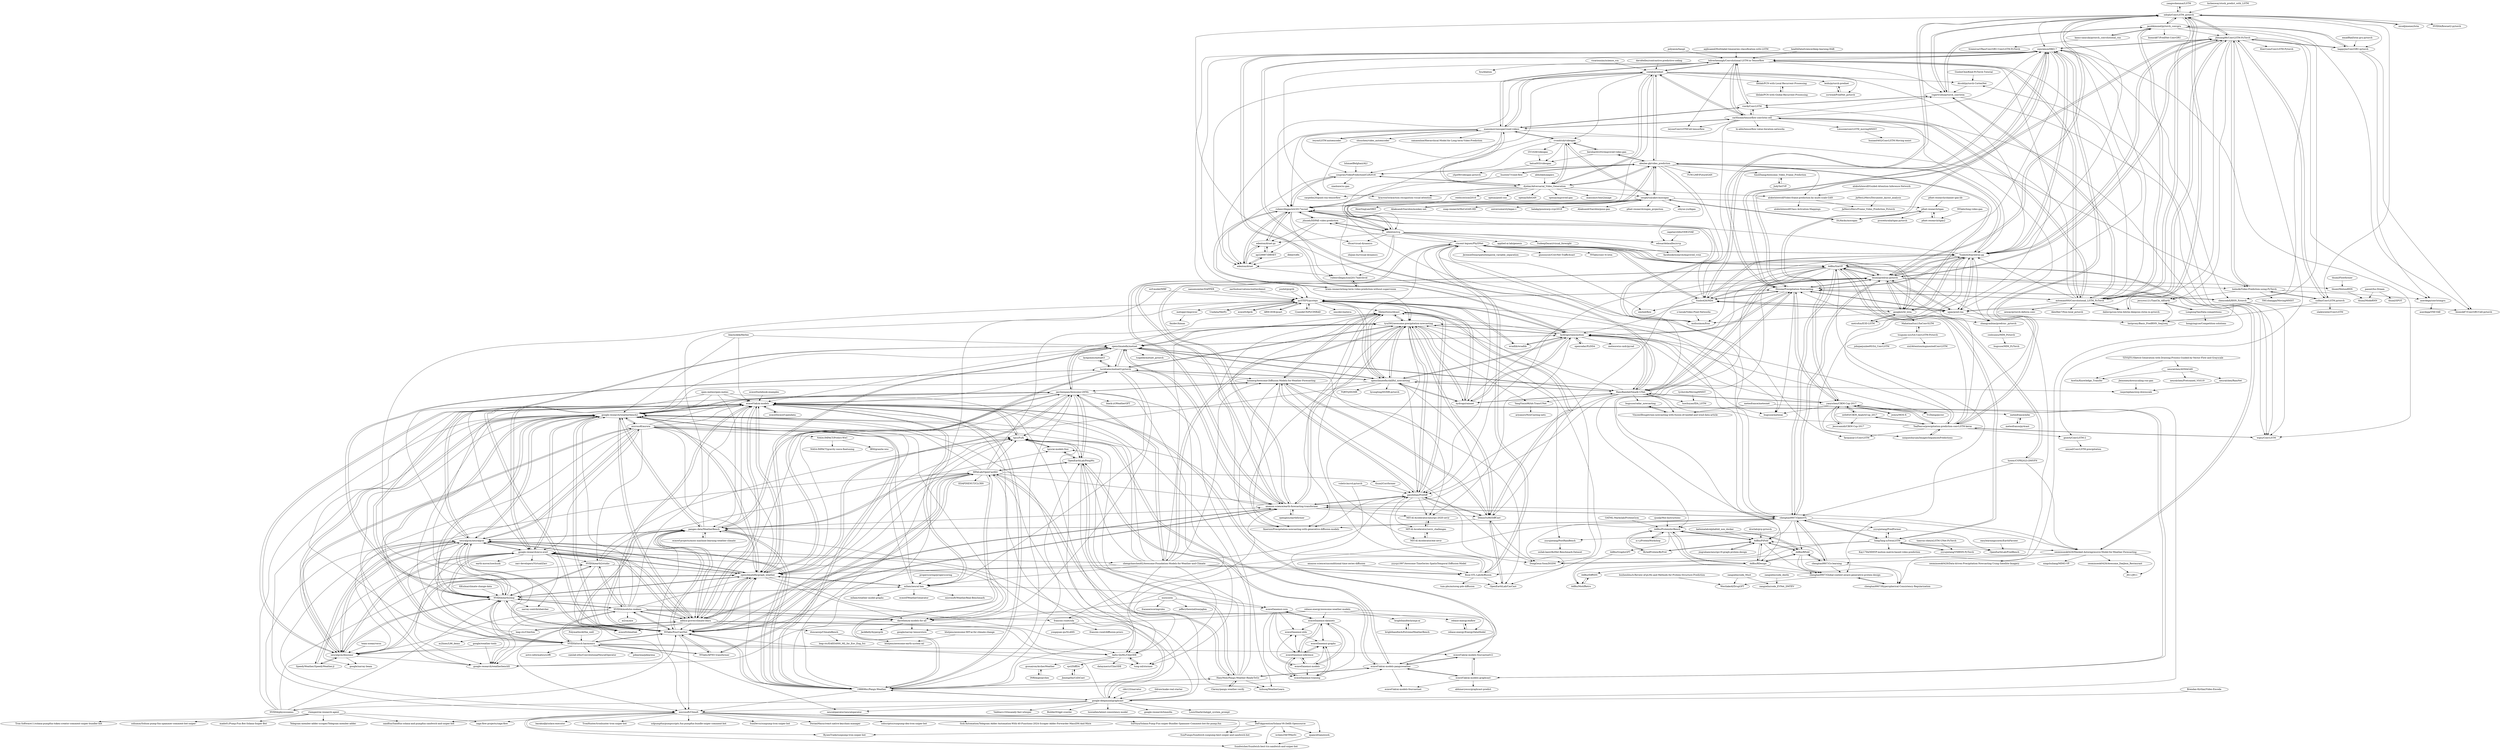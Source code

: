 digraph G {
"yangwohenmai/LSTM" -> "ndrplz/ConvLSTM_pytorch" ["e"=1]
"hichenway/stock_predict_with_LSTM" -> "ndrplz/ConvLSTM_pytorch" ["e"=1]
"kamo-naoyuki/pytorch_convolutional_rnn" -> "SreenivasVRao/ConvGRU-ConvLSTM-PyTorch"
"kamo-naoyuki/pytorch_convolutional_rnn" -> "jacobkimmel/pytorch_convgru"
"healthDataScience/deep-learning-HAR" -> "loliverhennigh/Convolutional-LSTM-in-Tensorflow" ["e"=1]
"earthobservations/wetterdienst" -> "pySTEPS/pysteps" ["e"=1]
"vicariousinc/science_rcn" -> "coxlab/prednet" ["e"=1]
"bernhard2202/improved-video-gan" -> "alexlee-gk/video_prediction"
"bernhard2202/improved-video-gan" -> "cvondrick/videogan" ["e"=1]
"bernhard2202/improved-video-gan" -> "batsa003/videogan"
"sxjscience/HKO-7" -> "Hzzone/Precipitation-Nowcasting"
"sxjscience/HKO-7" -> "yaoyichen/CIKM-Cup-2017"
"sxjscience/HKO-7" -> "Yunbo426/predrnn-pp"
"sxjscience/HKO-7" -> "hydrogo/rainymotion"
"sxjscience/HKO-7" -> "HansBambel/SmaAt-UNet"
"sxjscience/HKO-7" -> "Yunbo426/MIM"
"sxjscience/HKO-7" -> "jhhuang96/ConvLSTM-PyTorch"
"sxjscience/HKO-7" -> "pySTEPS/pysteps"
"sxjscience/HKO-7" -> "wqxu/ConvLSTM"
"sxjscience/HKO-7" -> "TeaPearce/precipitation-prediction-convLSTM-keras"
"sxjscience/HKO-7" -> "thuml/predrnn-pytorch"
"sxjscience/HKO-7" -> "chencodeX/RNN_Pytorch"
"sxjscience/HKO-7" -> "ujjax/pred-rnn"
"sxjscience/HKO-7" -> "tyui592/awesome-precipitation-nowcasting"
"sxjscience/HKO-7" -> "loliverhennigh/Convolutional-LSTM-in-Tensorflow"
"Hzzone/Precipitation-Nowcasting" -> "sxjscience/HKO-7"
"Hzzone/Precipitation-Nowcasting" -> "jhhuang96/ConvLSTM-PyTorch"
"Hzzone/Precipitation-Nowcasting" -> "thuml/predrnn-pytorch"
"Hzzone/Precipitation-Nowcasting" -> "Yunbo426/predrnn-pp"
"Hzzone/Precipitation-Nowcasting" -> "ndrplz/ConvLSTM_pytorch"
"Hzzone/Precipitation-Nowcasting" -> "yaoyichen/CIKM-Cup-2017"
"Hzzone/Precipitation-Nowcasting" -> "HansBambel/SmaAt-UNet"
"Hzzone/Precipitation-Nowcasting" -> "automan000/Convolutional_LSTM_PyTorch"
"Hzzone/Precipitation-Nowcasting" -> "hydrogo/rainymotion"
"Hzzone/Precipitation-Nowcasting" -> "Yunbo426/MIM"
"Hzzone/Precipitation-Nowcasting" -> "pySTEPS/pysteps"
"Hzzone/Precipitation-Nowcasting" -> "hydrogo/rainnet"
"Hzzone/Precipitation-Nowcasting" -> "bugsuse/meteoai" ["e"=1]
"Hzzone/Precipitation-Nowcasting" -> "ujjax/pred-rnn"
"Hzzone/Precipitation-Nowcasting" -> "chencodeX/RNN_Pytorch"
"JudyYe/CVP" -> "SaulZhang/Awesome_Video_Frame_Prediction"
"Unidata/MetPy" -> "pySTEPS/pysteps" ["e"=1]
"ecmwf/cfgrib" -> "pySTEPS/pysteps" ["e"=1]
"ecmwf/notebook-examples" -> "ecmwf-lab/ai-models" ["e"=1]
"holmdk/Video-Prediction-using-PyTorch" -> "jhhuang96/ConvLSTM-PyTorch"
"holmdk/Video-Prediction-using-PyTorch" -> "THUzhangga/MovingMNIST"
"holmdk/Video-Prediction-using-PyTorch" -> "aserdega/convlstmgru"
"holmdk/Video-Prediction-using-PyTorch" -> "czifan/ConvLSTM.pytorch"
"holmdk/Video-Prediction-using-PyTorch" -> "jerrywn121/TianChi_AIEarth"
"pySTEPS/pysteps" -> "hydrogo/rainymotion"
"pySTEPS/pysteps" -> "ARM-DOE/pyart" ["e"=1]
"pySTEPS/pysteps" -> "wradlib/wradlib" ["e"=1]
"pySTEPS/pysteps" -> "openclimatefix/skillful_nowcasting"
"pySTEPS/pysteps" -> "ecmwf/cfgrib" ["e"=1]
"pySTEPS/pysteps" -> "hydrogo/rainnet"
"pySTEPS/pysteps" -> "Hzzone/Precipitation-Nowcasting"
"pySTEPS/pysteps" -> "CyanideCN/PyCINRAD" ["e"=1]
"pySTEPS/pysteps" -> "bugsuse/meteoai" ["e"=1]
"pySTEPS/pysteps" -> "tyui592/awesome-precipitation-nowcasting"
"pySTEPS/pysteps" -> "Unidata/MetPy" ["e"=1]
"pySTEPS/pysteps" -> "ecmwf/climetlab" ["e"=1]
"pySTEPS/pysteps" -> "nmcdev/meteva" ["e"=1]
"pySTEPS/pysteps" -> "metoppv/improver"
"pySTEPS/pysteps" -> "MeteoSwiss/ldcast"
"TeaPearce/precipitation-prediction-convLSTM-keras" -> "wqxu/ConvLSTM"
"TeaPearce/precipitation-prediction-convLSTM-keras" -> "uniquezhiyuan/ImagesSequencesPredictions"
"TeaPearce/precipitation-prediction-convLSTM-keras" -> "yaoyichen/CIKM-Cup-2017"
"TeaPearce/precipitation-prediction-convLSTM-keras" -> "giserh/ConvLSTM-2"
"TeaPearce/precipitation-prediction-convLSTM-keras" -> "sxjscience/HKO-7"
"TeaPearce/precipitation-prediction-convLSTM-keras" -> "zxth93/CIKM_AnalytiCup_2017"
"TeaPearce/precipitation-prediction-convLSTM-keras" -> "hydrogo/rainymotion"
"TeaPearce/precipitation-prediction-convLSTM-keras" -> "farquasar1/ConvLSTM"
"TeaPearce/precipitation-prediction-convLSTM-keras" -> "Yunbo426/predrnn-pp"
"TeaPearce/precipitation-prediction-convLSTM-keras" -> "Hzzone/Precipitation-Nowcasting"
"TeaPearce/precipitation-prediction-convLSTM-keras" -> "HansBambel/SmaAt-UNet"
"batsa003/videogan" -> "yhjo09/videogan-pytorch"
"rubenvillegas/icml2017hierchvid" -> "brain-research/long-term-video-prediction-without-supervision"
"metrofun/E3D-LSTM" -> "google/e3d_lstm"
"pfnet-research/tgan" -> "pfnet-research/tgan2"
"pfnet-research/tgan" -> "DLHacks/mocogan"
"pfnet-research/tgan" -> "proceduralia/tgan-pytorch"
"emadRad/lstm-gru-pytorch" -> "happyjin/ConvGRU-pytorch"
"liuziwei7/voxel-flow" -> "rubenvillegas/iclr2017mcnet" ["e"=1]
"liuziwei7/voxel-flow" -> "alexlee-gk/video_prediction" ["e"=1]
"AliaksandrSiarohin/monkey-net" -> "sergeytulyakov/mocogan" ["e"=1]
"alokwhitewolf/Video-frame-prediction-by-multi-scale-GAN" -> "JaMesLiMers/Frame_Video_Prediction_Pytorch"
"alokwhitewolf/Video-frame-prediction-by-multi-scale-GAN" -> "alokwhitewolf/Class-Activation-Mappings" ["e"=1]
"edenton/drnet-py" -> "edenton/drnet"
"edenton/drnet-py" -> "ap229997/DRNET"
"edenton/drnet-py" -> "rubenvillegas/iclr2017mcnet"
"ap229997/DRNET" -> "edenton/drnet-py"
"ap229997/DRNET" -> "edenton/drnet"
"davidtellez/contrastive-predictive-coding" -> "coxlab/prednet" ["e"=1]
"jthsieh/DDPAE-video-prediction" -> "edenton/svg"
"jthsieh/DDPAE-video-prediction" -> "rubenvillegas/iclr2017mcnet"
"jthsieh/DDPAE-video-prediction" -> "edenton/drnet-py"
"jthsieh/DDPAE-video-prediction" -> "ap229997/DRNET"
"hydrogo/rainymotion" -> "hydrogo/rainnet"
"hydrogo/rainymotion" -> "pySTEPS/pysteps"
"hydrogo/rainymotion" -> "wradlib/wradlib" ["e"=1]
"hydrogo/rainymotion" -> "tyui592/awesome-precipitation-nowcasting"
"hydrogo/rainymotion" -> "MIT-AI-Accelerator/neurips-2020-sevir"
"hydrogo/rainymotion" -> "HansBambel/SmaAt-UNet"
"hydrogo/rainymotion" -> "openradar/PyDDA" ["e"=1]
"hydrogo/rainymotion" -> "sxjscience/HKO-7"
"hydrogo/rainymotion" -> "openclimatefix/skillful_nowcasting"
"hydrogo/rainymotion" -> "meteoswiss-mdr/pyrad" ["e"=1]
"hydrogo/rainymotion" -> "Hzzone/Precipitation-Nowcasting"
"hydrogo/rainymotion" -> "bugsuse/meteoai" ["e"=1]
"hydrogo/rainymotion" -> "YvZheng/pycwr" ["e"=1]
"hydrogo/rainymotion" -> "openclimatefix/metnet"
"hydrogo/rainymotion" -> "MeteoSwiss/ldcast"
"CyanideCN/PyCINRAD" -> "pySTEPS/pysteps" ["e"=1]
"edenton/svg" -> "alexlee-gk/video_prediction"
"edenton/svg" -> "facebookresearch/improved_vrnn"
"edenton/svg" -> "edouardelasalles/srvp"
"edenton/svg" -> "jthsieh/DDPAE-video-prediction"
"edenton/svg" -> "rubenvillegas/iclr2017mcnet"
"edenton/svg" -> "tfxue/visual-dynamics"
"edenton/svg" -> "edenton/drnet-py"
"edenton/svg" -> "edenton/drnet"
"edenton/svg" -> "rubenvillegas/icml2017hierchvid"
"edenton/svg" -> "applied-ai-lab/genesis" ["e"=1]
"edenton/svg" -> "vincent-leguen/PhyDNet"
"edenton/svg" -> "SudeepDasari/visual_foresight" ["e"=1]
"jacobkimmel/pytorch_convgru" -> "happyjin/ConvGRU-pytorch"
"jacobkimmel/pytorch_convgru" -> "bionick87/ConvGRUCell-pytorch"
"jacobkimmel/pytorch_convgru" -> "rogertrullo/pytorch_convlstm"
"jacobkimmel/pytorch_convgru" -> "kamo-naoyuki/pytorch_convolutional_rnn"
"jacobkimmel/pytorch_convgru" -> "chencodeX/RNN_Pytorch"
"jacobkimmel/pytorch_convgru" -> "jhhuang96/ConvLSTM-PyTorch"
"jacobkimmel/pytorch_convgru" -> "bionick87/PredNet-ConvGRU"
"jacobkimmel/pytorch_convgru" -> "ndrplz/ConvLSTM_pytorch"
"jacobkimmel/pytorch_convgru" -> "automan000/Convolutional_LSTM_PyTorch"
"alexlee-gk/video_prediction" -> "edenton/svg"
"alexlee-gk/video_prediction" -> "dyelax/Adversarial_Video_Generation"
"alexlee-gk/video_prediction" -> "moliusimon/frnn"
"alexlee-gk/video_prediction" -> "edouardelasalles/srvp"
"alexlee-gk/video_prediction" -> "rubenvillegas/iclr2017mcnet"
"alexlee-gk/video_prediction" -> "TUM-LMF/FutureGAN"
"alexlee-gk/video_prediction" -> "sergeytulyakov/mocogan"
"alexlee-gk/video_prediction" -> "liuziwei7/voxel-flow" ["e"=1]
"alexlee-gk/video_prediction" -> "coxlab/prednet"
"alexlee-gk/video_prediction" -> "coupriec/VideoPredictionICLR2016"
"alexlee-gk/video_prediction" -> "alokwhitewolf/Video-frame-prediction-by-multi-scale-GAN"
"alexlee-gk/video_prediction" -> "Yunbo426/predrnn-pp"
"alexlee-gk/video_prediction" -> "google/e3d_lstm"
"alexlee-gk/video_prediction" -> "SaulZhang/Awesome_Video_Frame_Prediction"
"alexlee-gk/video_prediction" -> "bernhard2202/improved-video-gan"
"alokwhitewolf/Guided-Attention-Inference-Network" -> "alokwhitewolf/Video-frame-prediction-by-multi-scale-GAN" ["e"=1]
"ujjax/pred-rnn" -> "Yunbo426/predrnn-pp"
"ujjax/pred-rnn" -> "Yunbo426/MIM"
"ujjax/pred-rnn" -> "zhangyanbiao/predrnn-_pytorch"
"ujjax/pred-rnn" -> "thuml/predrnn-pytorch"
"ujjax/pred-rnn" -> "lastproxy/Basic_PredRNN_Seq2seq"
"ujjax/pred-rnn" -> "Hzzone/Precipitation-Nowcasting"
"Yunbo426/predrnn-pp" -> "Yunbo426/MIM"
"Yunbo426/predrnn-pp" -> "ujjax/pred-rnn"
"Yunbo426/predrnn-pp" -> "thuml/predrnn-pytorch"
"Yunbo426/predrnn-pp" -> "google/e3d_lstm"
"Yunbo426/predrnn-pp" -> "sxjscience/HKO-7"
"Yunbo426/predrnn-pp" -> "Hzzone/Precipitation-Nowcasting"
"Yunbo426/predrnn-pp" -> "zhangyanbiao/predrnn-_pytorch"
"Yunbo426/predrnn-pp" -> "rubenvillegas/iclr2017mcnet"
"Yunbo426/predrnn-pp" -> "vincent-leguen/PhyDNet"
"Yunbo426/predrnn-pp" -> "jhhuang96/ConvLSTM-PyTorch"
"Yunbo426/predrnn-pp" -> "A4Bio/SimVP"
"Yunbo426/predrnn-pp" -> "alexlee-gk/video_prediction"
"Yunbo426/predrnn-pp" -> "metrofun/E3D-LSTM"
"Yunbo426/predrnn-pp" -> "moliusimon/frnn"
"happyjin/ConvGRU-pytorch" -> "jacobkimmel/pytorch_convgru"
"happyjin/ConvGRU-pytorch" -> "bionick87/ConvGRUCell-pytorch"
"happyjin/ConvGRU-pytorch" -> "aserdega/convlstmgru"
"happyjin/ConvGRU-pytorch" -> "jhhuang96/ConvLSTM-PyTorch"
"GV1028/videogan" -> "batsa003/videogan"
"Yunbo426/MIM" -> "Yunbo426/predrnn-pp"
"Yunbo426/MIM" -> "google/e3d_lstm"
"Yunbo426/MIM" -> "vincent-leguen/PhyDNet"
"Yunbo426/MIM" -> "thuml/predrnn-pytorch"
"Yunbo426/MIM" -> "ujjax/pred-rnn"
"Yunbo426/MIM" -> "emited/flow"
"Yunbo426/MIM" -> "Hzzone/Precipitation-Nowcasting"
"Yunbo426/MIM" -> "sxjscience/HKO-7"
"Yunbo426/MIM" -> "rubenvillegas/iclr2017mcnet"
"Yunbo426/MIM" -> "hydrogo/rainymotion"
"uniquezhiyuan/ImagesSequencesPredictions" -> "TeaPearce/precipitation-prediction-convLSTM-keras"
"jweyn/MOS-X" -> "yaoyichen/CIKM-Cup-2017" ["e"=1]
"libilab/PCN-with-Local-Recurrent-Processing" -> "libilab/PCN-with-Global-Recurrent-Processing"
"giserh/ConvLSTM-2" -> "nisyad/ConvLSTM-precipitation"
"o-tawab/Video-Pixel-Networks" -> "moliusimon/frnn"
"DLHacks/mocogan" -> "pfnet-research/tgan"
"DLHacks/mocogan" -> "sergeytulyakov/mocogan"
"moliusimon/frnn" -> "rubenvillegas/iclr2017mcnet"
"cagatayyildiz/ODE2VAE" -> "edouardelasalles/srvp"
"google/e3d_lstm" -> "metrofun/E3D-LSTM"
"google/e3d_lstm" -> "Yunbo426/MIM"
"google/e3d_lstm" -> "Yunbo426/predrnn-pp"
"google/e3d_lstm" -> "thuml/predrnn-pytorch"
"google/e3d_lstm" -> "vincent-leguen/PhyDNet"
"google/e3d_lstm" -> "alexlee-gk/video_prediction"
"google/e3d_lstm" -> "MahatmaSun1/SaConvSLTM"
"google/e3d_lstm" -> "moliusimon/frnn"
"zxth93/CIKM_AnalytiCup_2017" -> "yaoyichen/CIKM-Cup-2017"
"zxth93/CIKM_AnalytiCup_2017" -> "Jessicamidi/CIKM-Cup-2017"
"zxth93/CIKM_AnalytiCup_2017" -> "TeaPearce/precipitation-prediction-convLSTM-keras"
"brain-research/long-term-video-prediction-without-supervision" -> "rubenvillegas/icml2017hierchvid"
"brain-research/long-term-video-prediction-without-supervision" -> "rubenvillegas/iclr2017mcnet"
"chencodeX/RNN_Pytorch" -> "bionick87/ConvGRUCell-pytorch"
"chencodeX/RNN_Pytorch" -> "uniquezhiyuan/ImagesSequencesPredictions"
"chencodeX/RNN_Pytorch" -> "wqxu/ConvLSTM"
"chencodeX/RNN_Pytorch" -> "Hzzone/Precipitation-Nowcasting"
"wqxu/ConvLSTM" -> "TeaPearce/precipitation-prediction-convLSTM-keras"
"Linusnie/convLSTM_movingMNIST" -> "huxian0402/ConvLSTM-Moving-mnist"
"tychovdo/MovingMNIST" -> "luochuyao/IDA_LSTM"
"leido/pytorch-prednet" -> "zcrwind/PredNet_pytorch"
"openradar/PyDDA" -> "hydrogo/rainymotion" ["e"=1]
"libilab/PCN-with-Global-Recurrent-Processing" -> "libilab/PCN-with-Local-Recurrent-Processing"
"zcrwind/PredNet_pytorch" -> "leido/pytorch-prednet"
"pangeo-data/WeatherBench" -> "google-research/weatherbench2"
"pangeo-data/WeatherBench" -> "ecmwf/climetlab" ["e"=1]
"pangeo-data/WeatherBench" -> "aditya-grover/climate-learn"
"pangeo-data/WeatherBench" -> "ecmwf-lab/ai-models"
"pangeo-data/WeatherBench" -> "openclimatefix/graph_weather"
"pangeo-data/WeatherBench" -> "NVlabs/FourCastNet"
"pangeo-data/WeatherBench" -> "ecmwf-projects/mooc-machine-learning-weather-climate" ["e"=1]
"pangeo-data/WeatherBench" -> "HFAiLab/OpenCastKit"
"pangeo-data/WeatherBench" -> "198808xc/Pangu-Weather"
"pangeo-data/WeatherBench" -> "chengtan9907/OpenSTL"
"pangeo-data/WeatherBench" -> "jaychempan/Awesome-LWMs"
"pangeo-data/WeatherBench" -> "microsoft/ClimaX"
"pangeo-data/WeatherBench" -> "neuralgcm/neuralgcm"
"pangeo-data/WeatherBench" -> "amazon-science/earth-forecasting-transformer"
"pangeo-data/WeatherBench" -> "pySTEPS/pysteps"
"meteofrance/meteonet" -> "VincentBouget/rain-nowcasting-with-fusion-of-rainfall-and-wind-data-article"
"meteofrance/meteonet" -> "meteofrance/mfai"
"jingraham/neurips19-graph-protein-design" -> "A4Bio/PiFold" ["e"=1]
"thuml/predrnn-pytorch" -> "Yunbo426/predrnn-pp"
"thuml/predrnn-pytorch" -> "Hzzone/Precipitation-Nowcasting"
"thuml/predrnn-pytorch" -> "jhhuang96/ConvLSTM-PyTorch"
"thuml/predrnn-pytorch" -> "Yunbo426/MIM"
"thuml/predrnn-pytorch" -> "A4Bio/SimVP"
"thuml/predrnn-pytorch" -> "chengtan9907/OpenSTL"
"thuml/predrnn-pytorch" -> "vincent-leguen/PhyDNet"
"thuml/predrnn-pytorch" -> "ujjax/pred-rnn"
"thuml/predrnn-pytorch" -> "HansBambel/SmaAt-UNet"
"thuml/predrnn-pytorch" -> "amazon-science/earth-forecasting-transformer"
"thuml/predrnn-pytorch" -> "thuml/MotionRNN"
"thuml/predrnn-pytorch" -> "holmdk/Video-Prediction-using-PyTorch"
"thuml/predrnn-pytorch" -> "google/e3d_lstm"
"thuml/predrnn-pytorch" -> "ndrplz/ConvLSTM_pytorch"
"thuml/predrnn-pytorch" -> "zhangyanbiao/predrnn-_pytorch"
"LongxingTan/Data-competitions" -> "jerrywn121/TianChi_AIEarth"
"LongxingTan/Data-competitions" -> "hongyingyue/Competition-solutions"
"jhhuang96/ConvLSTM-PyTorch" -> "Hzzone/Precipitation-Nowcasting"
"jhhuang96/ConvLSTM-PyTorch" -> "thuml/predrnn-pytorch"
"jhhuang96/ConvLSTM-PyTorch" -> "ndrplz/ConvLSTM_pytorch"
"jhhuang96/ConvLSTM-PyTorch" -> "czifan/ConvLSTM.pytorch"
"jhhuang96/ConvLSTM-PyTorch" -> "holmdk/Video-Prediction-using-PyTorch"
"jhhuang96/ConvLSTM-PyTorch" -> "sxjscience/HKO-7"
"jhhuang96/ConvLSTM-PyTorch" -> "Yunbo426/predrnn-pp"
"jhhuang96/ConvLSTM-PyTorch" -> "automan000/Convolutional_LSTM_PyTorch"
"jhhuang96/ConvLSTM-PyTorch" -> "chencodeX/RNN_Pytorch"
"jhhuang96/ConvLSTM-PyTorch" -> "happyjin/ConvGRU-pytorch"
"jhhuang96/ConvLSTM-PyTorch" -> "ujjax/pred-rnn"
"jhhuang96/ConvLSTM-PyTorch" -> "giserh/ConvLSTM-2"
"jhhuang96/ConvLSTM-PyTorch" -> "jerrywn121/TianChi_AIEarth"
"jhhuang96/ConvLSTM-PyTorch" -> "aserdega/convlstmgru"
"jhhuang96/ConvLSTM-PyTorch" -> "KimUyen/ConvLSTM-Pytorch"
"vincent-leguen/PhyDNet" -> "Yunbo426/MIM"
"vincent-leguen/PhyDNet" -> "A4Bio/SimVP"
"vincent-leguen/PhyDNet" -> "thuml/predrnn-pytorch"
"vincent-leguen/PhyDNet" -> "emited/flow"
"vincent-leguen/PhyDNet" -> "Rose-STL-Lab/dyffusion"
"vincent-leguen/PhyDNet" -> "Yunbo426/predrnn-pp"
"vincent-leguen/PhyDNet" -> "gaozhihan/PreDiff"
"vincent-leguen/PhyDNet" -> "jthsieh/DDPAE-video-prediction"
"vincent-leguen/PhyDNet" -> "amazon-science/earth-forecasting-transformer"
"vincent-leguen/PhyDNet" -> "google/e3d_lstm"
"vincent-leguen/PhyDNet" -> "JeremieDona/spatiotemporal_variable_separation"
"vincent-leguen/PhyDNet" -> "gnosisyuw/CrevNet-Traffic4cast"
"vincent-leguen/PhyDNet" -> "NVlabs/conv-tt-lstm"
"vincent-leguen/PhyDNet" -> "HansBambel/SmaAt-UNet"
"vincent-leguen/PhyDNet" -> "fmerizzi/Precipitation-nowcasting-with-generative-diffusion-models"
"KKulma/climate-change-data" -> "NVIDIA/earth2mip" ["e"=1]
"jswhit/pygrib" -> "pySTEPS/pysteps" ["e"=1]
"SpeedyWeather/SpeedyWeather.jl" -> "neuralgcm/dinosaur" ["e"=1]
"SpeedyWeather/SpeedyWeather.jl" -> "neuralgcm/neuralgcm" ["e"=1]
"pfnet-research/tgan2" -> "pfnet-research/tgan"
"jleinonen/downscaling-rnn-gan" -> "raspstephan/nwp-downscale"
"ecmwf/climetlab" -> "pangeo-data/WeatherBench" ["e"=1]
"ecmwf/climetlab" -> "ecmwf-lab/ai-models" ["e"=1]
"blaylockbk/Herbie" -> "ecmwf-lab/ai-models" ["e"=1]
"blaylockbk/Herbie" -> "openclimatefix/metnet" ["e"=1]
"blaylockbk/Herbie" -> "google-research/weatherbench2" ["e"=1]
"MIT-AI-Accelerator/eie-sevir" -> "MIT-AI-Accelerator/sevir_challenges"
"aserdega/convlstmgru" -> "aserdega/VMI-VAE"
"HansBambel/SmaAt-UNet" -> "YangYimin98/AA-TransUNet"
"HansBambel/SmaAt-UNet" -> "hydrogo/rainnet"
"HansBambel/SmaAt-UNet" -> "openclimatefix/skillful_nowcasting"
"HansBambel/SmaAt-UNet" -> "bugsuse/radar_nowcasting"
"HansBambel/SmaAt-UNet" -> "hydrogo/rainymotion"
"HansBambel/SmaAt-UNet" -> "Hzzone/Precipitation-Nowcasting"
"HansBambel/SmaAt-UNet" -> "VincentBouget/rain-nowcasting-with-fusion-of-rainfall-and-wind-data-article"
"HansBambel/SmaAt-UNet" -> "luochuyao/IDA_LSTM"
"HansBambel/SmaAt-UNet" -> "sxjscience/HKO-7"
"HansBambel/SmaAt-UNet" -> "thuml/predrnn-pytorch"
"HansBambel/SmaAt-UNet" -> "yaoyichen/CIKM-Cup-2017"
"HansBambel/SmaAt-UNet" -> "tyui592/awesome-precipitation-nowcasting"
"HansBambel/SmaAt-UNet" -> "gaozhihan/PreDiff"
"HansBambel/SmaAt-UNet" -> "openclimatefix/metnet"
"HansBambel/SmaAt-UNet" -> "amazon-science/earth-forecasting-transformer"
"coolsunxu/MIM_Pytorch" -> "bugsuse/MIM_PyTorch"
"hydrogo/rainnet" -> "hydrogo/rainymotion"
"hydrogo/rainnet" -> "tyui592/awesome-precipitation-nowcasting"
"hydrogo/rainnet" -> "HansBambel/SmaAt-UNet"
"hydrogo/rainnet" -> "openclimatefix/skillful_nowcasting"
"hydrogo/rainnet" -> "pySTEPS/pysteps"
"czifan/ConvLSTM.pytorch" -> "jhhuang96/ConvLSTM-PyTorch"
"czifan/ConvLSTM.pytorch" -> "holmdk/Video-Prediction-using-PyTorch"
"czifan/ConvLSTM.pytorch" -> "lastproxy/Basic_PredRNN_Seq2seq"
"czifan/ConvLSTM.pytorch" -> "sladewinter/ConvLSTM"
"edouardelasalles/srvp" -> "facebookresearch/improved_vrnn"
"zhangyanbiao/predrnn-_pytorch" -> "coolsunxu/MIM_Pytorch"
"SaulZhang/Awesome_Video_Frame_Prediction" -> "JudyYe/CVP"
"JaMesLiMers/Document_layout_analysis" -> "JaMesLiMers/Frame_Video_Prediction_Pytorch" ["e"=1]
"nicodjimenez/lstm" -> "ndrplz/ConvLSTM_pytorch" ["e"=1]
"open-meteo/open-meteo" -> "ecmwf-lab/ai-models" ["e"=1]
"open-meteo/open-meteo" -> "google-deepmind/graphcast" ["e"=1]
"open-meteo/open-meteo" -> "google-research/weatherbench2" ["e"=1]
"open-meteo/open-meteo" -> "pangeo-data/WeatherBench" ["e"=1]
"open-meteo/open-meteo" -> "google-research/arco-era5" ["e"=1]
"kalininalab/alphafold_non_docker" -> "A4Bio/PiFold" ["e"=1]
"drorlab/gvp-pytorch" -> "A4Bio/PiFold" ["e"=1]
"TZYSJTU/Sketch-Generation-with-Drawing-Process-Guided-by-Vector-Flow-and-Grayscale" -> "AceSix/Knowledge_Transfer"
"TZYSJTU/Sketch-Generation-with-Drawing-Process-Guided-by-Vector-Flow-and-Grayscale" -> "neuralchen/ASMAGAN"
"MIT-AI-Accelerator/neurips-2020-sevir" -> "MIT-AI-Accelerator/sevir_challenges"
"MIT-AI-Accelerator/sevir_challenges" -> "MIT-AI-Accelerator/neurips-2020-sevir"
"MIT-AI-Accelerator/sevir_challenges" -> "MIT-AI-Accelerator/eie-sevir"
"neuralchen/RainNet" -> "raspstephan/nwp-downscale"
"neuralchen/ASMAGAN" -> "AceSix/Knowledge_Transfer"
"neuralchen/ASMAGAN" -> "neuralchen/RainNet"
"neuralchen/ASMAGAN" -> "neuralchen/Pretrained_VGG19"
"MahatmaSun1/SaConvSLTM" -> "tsugumi-sys/SA-ConvLSTM-Pytorch"
"duncanwp/ClimateBench" -> "leap-stc/EAEE4000_ML_for_Env_Eng_Sci"
"duncanwp/ClimateBench" -> "blutjens/awesome-earth-system-ml"
"chengtan9907/Co-learning" -> "A4Bio/RFold"
"chengtan9907/Co-learning" -> "chengtan9907/Hyperspherical-Consistency-Regularization"
"chengtan9907/Co-learning" -> "chengtan9907/Global-context-aware-generative-protein-design"
"chengtan9907/Co-learning" -> "A4Bio/PiFold"
"chengtan9907/Co-learning" -> "chengtan9907/OpenSTL"
"VincentBouget/rain-nowcasting-with-fusion-of-rainfall-and-wind-data-article" -> "bugsuse/radar_nowcasting"
"jerrywn121/TianChi_AIEarth" -> "lastproxy/Basic_PredRNN_Seq2seq"
"jerrywn121/TianChi_AIEarth" -> "LongxingTan/Data-competitions"
"mansimov/unsupervised-videos" -> "rubenvillegas/iclr2017mcnet"
"mansimov/unsupervised-videos" -> "iwyoo/LSTM-autoencoder" ["e"=1]
"mansimov/unsupervised-videos" -> "viorik/ConvLSTM" ["e"=1]
"mansimov/unsupervised-videos" -> "cvondrick/videogan" ["e"=1]
"mansimov/unsupervised-videos" -> "dyelax/Adversarial_Video_Generation"
"mansimov/unsupervised-videos" -> "coupriec/VideoPredictionICLR2016"
"mansimov/unsupervised-videos" -> "coxlab/prednet"
"mansimov/unsupervised-videos" -> "carlthome/tensorflow-convlstm-cell"
"mansimov/unsupervised-videos" -> "loliverhennigh/Convolutional-LSTM-in-Tensorflow"
"mansimov/unsupervised-videos" -> "kracwarlock/action-recognition-visual-attention" ["e"=1]
"mansimov/unsupervised-videos" -> "edenton/drnet"
"mansimov/unsupervised-videos" -> "shuuchen/video_autoencoder"
"mansimov/unsupervised-videos" -> "holmdk/Video-Prediction-using-PyTorch"
"mansimov/unsupervised-videos" -> "samaonline/Hierarchical-Model-for-Long-term-Video-Prediction"
"chengtan9907/Global-context-aware-generative-protein-design" -> "chengtan9907/Hyperspherical-Consistency-Regularization"
"chengtan9907/Global-context-aware-generative-protein-design" -> "WestlakeAI/DrugGPT"
"openclimatefix/skillful_nowcasting" -> "openclimatefix/metnet"
"openclimatefix/skillful_nowcasting" -> "tyui592/awesome-precipitation-nowcasting"
"openclimatefix/skillful_nowcasting" -> "HansBambel/SmaAt-UNet"
"openclimatefix/skillful_nowcasting" -> "TQRTQ/DGMR"
"openclimatefix/skillful_nowcasting" -> "MeteoSwiss/ldcast"
"openclimatefix/skillful_nowcasting" -> "pySTEPS/pysteps"
"openclimatefix/skillful_nowcasting" -> "hydrogo/rainymotion"
"openclimatefix/skillful_nowcasting" -> "hyungting/DGMR-pytorch"
"openclimatefix/skillful_nowcasting" -> "hydrogo/rainnet"
"openclimatefix/skillful_nowcasting" -> "DeminYu98/DiffCast"
"openclimatefix/skillful_nowcasting" -> "openclimatefix/graph_weather"
"openclimatefix/skillful_nowcasting" -> "lucidrains/metnet3-pytorch"
"openclimatefix/skillful_nowcasting" -> "gaozhihan/PreDiff"
"openclimatefix/skillful_nowcasting" -> "raspstephan/nwp-downscale"
"openclimatefix/skillful_nowcasting" -> "google-research/weatherbench2"
"ecmwf/ecmwf-opendata" -> "ecmwf-lab/ai-models" ["e"=1]
"google-research/arco-era5" -> "google-research/weatherbench2"
"google-research/arco-era5" -> "ecmwf-lab/ai-models"
"google-research/arco-era5" -> "neuralgcm/dinosaur"
"google-research/arco-era5" -> "neuralgcm/neuralgcm"
"google-research/arco-era5" -> "openclimatefix/graph_weather"
"google-research/arco-era5" -> "NVIDIA/earth2mip"
"google-research/arco-era5" -> "google/xarray-beam" ["e"=1]
"google-research/arco-era5" -> "xarray-contrib/xbatcher" ["e"=1]
"google-research/arco-era5" -> "darothen/ai-models-for-all"
"google-research/arco-era5" -> "google-research/weatherbenchX"
"google-research/arco-era5" -> "aditya-grover/climate-learn"
"google-research/arco-era5" -> "earth-mover/icechunk" ["e"=1]
"google-research/arco-era5" -> "shengchaochen82/Awesome-Foundation-Models-for-Weather-and-Climate"
"google-research/arco-era5" -> "NVIDIA/earth2studio"
"google-research/arco-era5" -> "zarr-developers/VirtualiZarr" ["e"=1]
"viorik/ConvLSTM" -> "carlthome/tensorflow-convlstm-cell" ["e"=1]
"viorik/ConvLSTM" -> "loliverhennigh/Convolutional-LSTM-in-Tensorflow" ["e"=1]
"viorik/ConvLSTM" -> "rogertrullo/pytorch_convlstm" ["e"=1]
"viorik/ConvLSTM" -> "mansimov/unsupervised-videos" ["e"=1]
"chengtan9907/Hyperspherical-Consistency-Regularization" -> "chengtan9907/Global-context-aware-generative-protein-design"
"openclimatefix/graph_weather" -> "google-research/weatherbench2"
"openclimatefix/graph_weather" -> "ecmwf-lab/ai-models"
"openclimatefix/graph_weather" -> "aditya-grover/climate-learn"
"openclimatefix/graph_weather" -> "mllam/neural-lam"
"openclimatefix/graph_weather" -> "NVIDIA/earth2mip"
"openclimatefix/graph_weather" -> "openclimatefix/metnet"
"openclimatefix/graph_weather" -> "lucidrains/metnet3-pytorch"
"openclimatefix/graph_weather" -> "Aalto-QuML/ClimODE"
"openclimatefix/graph_weather" -> "google-research/arco-era5"
"openclimatefix/graph_weather" -> "jaychempan/Awesome-LWMs"
"openclimatefix/graph_weather" -> "neuralgcm/dinosaur"
"openclimatefix/graph_weather" -> "darothen/ai-models-for-all"
"openclimatefix/graph_weather" -> "neuralgcm/neuralgcm"
"openclimatefix/graph_weather" -> "NVlabs/FourCastNet"
"openclimatefix/graph_weather" -> "tpys/FuXi"
"properscoring/properscoring" -> "mllam/neural-lam" ["e"=1]
"voletiv/mcvd-pytorch" -> "gaozhihan/PreDiff" ["e"=1]
"voletiv/mcvd-pytorch" -> "Rose-STL-Lab/dyffusion" ["e"=1]
"google/weather-tools" -> "google-research/weatherbenchX" ["e"=1]
"google/weather-tools" -> "neuralgcm/dinosaur" ["e"=1]
"tyui592/awesome-precipitation-nowcasting" -> "MeteoSwiss/ldcast"
"tyui592/awesome-precipitation-nowcasting" -> "openclimatefix/skillful_nowcasting"
"tyui592/awesome-precipitation-nowcasting" -> "hydrogo/rainnet"
"tyui592/awesome-precipitation-nowcasting" -> "gaozhihan/PreDiff"
"tyui592/awesome-precipitation-nowcasting" -> "DeminYu98/DiffCast"
"tyui592/awesome-precipitation-nowcasting" -> "openclimatefix/metnet"
"tyui592/awesome-precipitation-nowcasting" -> "hydrogo/rainymotion"
"tyui592/awesome-precipitation-nowcasting" -> "amazon-science/earth-forecasting-transformer"
"tyui592/awesome-precipitation-nowcasting" -> "shengchaochen82/Awesome-Foundation-Models-for-Weather-and-Climate"
"tyui592/awesome-precipitation-nowcasting" -> "lucidrains/metnet3-pytorch"
"tyui592/awesome-precipitation-nowcasting" -> "YangYimin98/AA-TransUNet"
"tyui592/awesome-precipitation-nowcasting" -> "yyyujintang/PostRainBench"
"tyui592/awesome-precipitation-nowcasting" -> "MIT-AI-Accelerator/eie-sevir"
"tyui592/awesome-precipitation-nowcasting" -> "fmerizzi/Precipitation-nowcasting-with-generative-diffusion-models"
"tyui592/awesome-precipitation-nowcasting" -> "OpenEarthLab/CasCast"
"NVlabs/AFNO-transformer" -> "NVlabs/FourCastNet" ["e"=1]
"NVlabs/AFNO-transformer" -> "NVIDIA/torch-harmonics" ["e"=1]
"NVlabs/AFNO-transformer" -> "HFAiLab/OpenCastKit" ["e"=1]
"openclimatefix/metnet" -> "openclimatefix/skillful_nowcasting"
"openclimatefix/metnet" -> "lucidrains/metnet3-pytorch"
"openclimatefix/metnet" -> "tyui592/awesome-precipitation-nowcasting"
"openclimatefix/metnet" -> "tcapelle/metnet_pytorch"
"openclimatefix/metnet" -> "openclimatefix/graph_weather"
"openclimatefix/metnet" -> "google-research/weatherbench2"
"openclimatefix/metnet" -> "hydrogo/rainymotion"
"openclimatefix/metnet" -> "MeteoSwiss/ldcast"
"openclimatefix/metnet" -> "NVlabs/FourCastNet"
"openclimatefix/metnet" -> "amazon-science/earth-forecasting-transformer"
"openclimatefix/metnet" -> "ecmwf-lab/ai-models"
"openclimatefix/metnet" -> "kyegomez/metnet3"
"openclimatefix/metnet" -> "MIT-AI-Accelerator/neurips-2020-sevir"
"openclimatefix/metnet" -> "jaychempan/Awesome-LWMs"
"openclimatefix/metnet" -> "HansBambel/SmaAt-UNet"
"bugsuse/radar_nowcasting" -> "VincentBouget/rain-nowcasting-with-fusion-of-rainfall-and-wind-data-article"
"panmt/Iso-Dream" -> "thuml/ModeRNN"
"panmt/Iso-Dream" -> "thuml/SPOT"
"YangYimin98/AA-TransUNet" -> "ariyanzri/NowCasting-nets"
"blutjens/awesome-MIT-ai-for-climate-change" -> "blutjens/awesome-earth-system-ml"
"thuml/Flowformer" -> "thuml/MotionRNN" ["e"=1]
"198808xc/Pangu-Weather" -> "HaxyMoly/Pangu-Weather-ReadyToGo"
"198808xc/Pangu-Weather" -> "NVlabs/FourCastNet"
"198808xc/Pangu-Weather" -> "ecmwf-lab/ai-models"
"198808xc/Pangu-Weather" -> "HFAiLab/OpenCastKit"
"198808xc/Pangu-Weather" -> "google-research/weatherbench2"
"198808xc/Pangu-Weather" -> "tpys/FuXi"
"198808xc/Pangu-Weather" -> "ecmwf-lab/ai-models-panguweather"
"198808xc/Pangu-Weather" -> "OpenEarthLab/FengWu"
"198808xc/Pangu-Weather" -> "microsoft/ClimaX"
"198808xc/Pangu-Weather" -> "pangeo-data/WeatherBench"
"198808xc/Pangu-Weather" -> "neuralgcm/neuralgcm"
"198808xc/Pangu-Weather" -> "amazon-science/earth-forecasting-transformer"
"198808xc/Pangu-Weather" -> "jaychempan/Awesome-LWMs"
"198808xc/Pangu-Weather" -> "google-deepmind/graphcast"
"198808xc/Pangu-Weather" -> "openclimatefix/graph_weather"
"amazon-science/earth-forecasting-transformer" -> "gaozhihan/PreDiff"
"amazon-science/earth-forecasting-transformer" -> "opengeos/earthformer"
"amazon-science/earth-forecasting-transformer" -> "tyui592/awesome-precipitation-nowcasting"
"amazon-science/earth-forecasting-transformer" -> "chengtan9907/OpenSTL"
"amazon-science/earth-forecasting-transformer" -> "DeminYu98/DiffCast"
"amazon-science/earth-forecasting-transformer" -> "NVlabs/FourCastNet"
"amazon-science/earth-forecasting-transformer" -> "seominseok0429/Masked-Autoregressive-Model-for-Weather-Forecasting"
"amazon-science/earth-forecasting-transformer" -> "openclimatefix/metnet"
"amazon-science/earth-forecasting-transformer" -> "A4Bio/SimVP"
"amazon-science/earth-forecasting-transformer" -> "aditya-grover/climate-learn"
"amazon-science/earth-forecasting-transformer" -> "MeteoSwiss/ldcast"
"amazon-science/earth-forecasting-transformer" -> "google-research/weatherbench2"
"amazon-science/earth-forecasting-transformer" -> "thuml/predrnn-pytorch"
"amazon-science/earth-forecasting-transformer" -> "vincent-leguen/PhyDNet"
"amazon-science/earth-forecasting-transformer" -> "MIT-AI-Accelerator/neurips-2020-sevir"
"microsoft/ClimaX" -> "solscriptss/sunpump-dex-tron-sniper-bot" ["e"=1]
"microsoft/ClimaX" -> "Sick-Automation/Telegram-Adder-Automation-With-40-Functions-2024-Scraper-Adder-Forwarder-MassDM-And-More" ["e"=1]
"microsoft/ClimaX" -> "SolVoya/Solana-Pump-Fun-sniper-Bundler-Spammer-Comment-bot-for-pump.fun"
"microsoft/ClimaX" -> "Sundwicher/Sundwich-best-trx-sandwich-and-sniper-bot"
"microsoft/ClimaX" -> "RyzenTrade/sunpump-tron-sniper-bot"
"microsoft/ClimaX" -> "epam/xframework"
"microsoft/ClimaX" -> "barakudjk/solara-executor"
"microsoft/ClimaX" -> "TronHunter/tronhunter-tron-sniper-bot"
"microsoft/ClimaX" -> "solpumpfun/pumpscripts.fun-pumpfun-bundle-sniper-comment-bot"
"microsoft/ClimaX" -> "SunPumps/Sundwich-sunpump-best-sniper-and-sandwich-bot"
"microsoft/ClimaX" -> "SunDevss/sunpump-tron-sniper-bot"
"microsoft/ClimaX" -> "sandfun/Sandfun-solana-and-pumpfun-sandwich-and-sniper-bot"
"microsoft/ClimaX" -> "DeFiApprentice/Solana-V6-DefiX-Opensource"
"microsoft/ClimaX" -> "saga-flow-projects/saga-flow"
"microsoft/ClimaX" -> "DorianMazur/react-native-keychain-manager"
"OATML-Markslab/ProteinGym" -> "A4Bio/ProteinInvBench" ["e"=1]
"NVIDIA/physicsnemo" -> "NVlabs/FourCastNet" ["e"=1]
"NVIDIA/physicsnemo" -> "NVIDIA/earth2mip" ["e"=1]
"NVIDIA/physicsnemo" -> "neuralgcm/neuralgcm" ["e"=1]
"NVIDIA/physicsnemo" -> "google-research/weatherbench2" ["e"=1]
"NVIDIA/physicsnemo" -> "NVIDIA/earth2studio" ["e"=1]
"NVIDIA/torch-harmonics" -> "google-research/weatherbench2"
"NVIDIA/torch-harmonics" -> "NVIDIA/modulus-makani"
"NVIDIA/torch-harmonics" -> "NVlabs/FourCastNet"
"NVIDIA/torch-harmonics" -> "NVlabs/AFNO-transformer" ["e"=1]
"NVIDIA/torch-harmonics" -> "astro-informatics/s2fft" ["e"=1]
"NVIDIA/torch-harmonics" -> "NVIDIA/earth2mip"
"NVIDIA/torch-harmonics" -> "neuralgcm/dinosaur"
"NVIDIA/torch-harmonics" -> "Aalto-QuML/ClimODE"
"NVIDIA/torch-harmonics" -> "camlab-ethz/ConvolutionalNeuralOperator" ["e"=1]
"NVIDIA/torch-harmonics" -> "ecmwf-lab/ai-models"
"NVIDIA/torch-harmonics" -> "openclimatefix/graph_weather"
"NVIDIA/torch-harmonics" -> "pdearena/pdearena" ["e"=1]
"NVIDIA/torch-harmonics" -> "ecmwf-lab/ai-models-fourcastnetv2"
"NVIDIA/torch-harmonics" -> "neuralgcm/neuralgcm"
"NVIDIA/torch-harmonics" -> "neuraloperator/neuraloperator" ["e"=1]
"A4Bio/PiFold" -> "A4Bio/ProteinInvBench"
"A4Bio/PiFold" -> "A4Bio/RFold"
"A4Bio/PiFold" -> "A4Bio/RDesign"
"A4Bio/PiFold" -> "chengtan9907/Global-context-aware-generative-protein-design"
"A4Bio/PiFold" -> "BytedProtein/ByProt" ["e"=1]
"A4Bio/PiFold" -> "jingraham/neurips19-graph-protein-design" ["e"=1]
"chengtan9907/OpenSTL" -> "A4Bio/SimVP"
"chengtan9907/OpenSTL" -> "A4Bio/RFold"
"chengtan9907/OpenSTL" -> "chengtan9907/Co-learning"
"chengtan9907/OpenSTL" -> "thuml/predrnn-pytorch"
"chengtan9907/OpenSTL" -> "amazon-science/earth-forecasting-transformer"
"chengtan9907/OpenSTL" -> "pangeo-data/WeatherBench"
"chengtan9907/OpenSTL" -> "tyui592/awesome-precipitation-nowcasting"
"chengtan9907/OpenSTL" -> "A4Bio/PiFold"
"chengtan9907/OpenSTL" -> "SongTang-x/SwinLSTM"
"chengtan9907/OpenSTL" -> "seominseok0429/Masked-Autoregressive-Model-for-Weather-Forecasting"
"chengtan9907/OpenSTL" -> "A4Bio/ProteinInvBench"
"chengtan9907/OpenSTL" -> "vincent-leguen/PhyDNet"
"chengtan9907/OpenSTL" -> "yyyujintang/PredFormer"
"chengtan9907/OpenSTL" -> "Rose-STL-Lab/dyffusion"
"chengtan9907/OpenSTL" -> "NVlabs/FourCastNet"
"ecmwf-projects/mooc-machine-learning-weather-climate" -> "pangeo-data/WeatherBench" ["e"=1]
"NVlabs/long-video-gan" -> "pfnet-research/tgan2" ["e"=1]
"A4Bio/SimVP" -> "chengtan9907/OpenSTL"
"A4Bio/SimVP" -> "seominseok0429/Masked-Autoregressive-Model-for-Weather-Forecasting"
"A4Bio/SimVP" -> "A4Bio/PiFold"
"A4Bio/SimVP" -> "vincent-leguen/PhyDNet"
"A4Bio/SimVP" -> "thuml/predrnn-pytorch"
"A4Bio/SimVP" -> "A4Bio/ProteinInvBench"
"A4Bio/SimVP" -> "chengtan9907/Hyperspherical-Consistency-Regularization"
"A4Bio/SimVP" -> "chengtan9907/Global-context-aware-generative-protein-design"
"A4Bio/SimVP" -> "SongTang-x/SwinLSTM"
"A4Bio/SimVP" -> "DeminYu98/DiffCast"
"A4Bio/SimVP" -> "amazon-science/earth-forecasting-transformer"
"A4Bio/SimVP" -> "A4Bio/RDesign"
"A4Bio/SimVP" -> "chengtan9907/Co-learning"
"A4Bio/SimVP" -> "gaozhihan/PreDiff"
"A4Bio/SimVP" -> "hzwer/CVPR2023-DMVFN" ["e"=1]
"HFAiLab/OpenCastKit" -> "NVlabs/FourCastNet"
"HFAiLab/OpenCastKit" -> "198808xc/Pangu-Weather"
"HFAiLab/OpenCastKit" -> "OpenEarthLab/FengWu"
"HFAiLab/OpenCastKit" -> "tpys/FuXi"
"HFAiLab/OpenCastKit" -> "HaxyMoly/Pangu-Weather-ReadyToGo"
"HFAiLab/OpenCastKit" -> "NVlabs/AFNO-transformer" ["e"=1]
"HFAiLab/OpenCastKit" -> "pangeo-data/WeatherBench"
"HFAiLab/OpenCastKit" -> "openclimatefix/graph_weather"
"HFAiLab/OpenCastKit" -> "google-research/weatherbench2"
"HFAiLab/OpenCastKit" -> "EDAPINENUT/CLCRN" ["e"=1]
"HFAiLab/OpenCastKit" -> "Aalto-QuML/ClimODE"
"HFAiLab/OpenCastKit" -> "amazon-science/earth-forecasting-transformer"
"HFAiLab/OpenCastKit" -> "tyui592/awesome-precipitation-nowcasting"
"HFAiLab/OpenCastKit" -> "thuml/Corrformer" ["e"=1]
"HFAiLab/OpenCastKit" -> "neuralgcm/dinosaur"
"abhshkdz/papers" -> "dyelax/Adversarial_Video_Generation" ["e"=1]
"NVlabs/FourCastNet" -> "HFAiLab/OpenCastKit"
"NVlabs/FourCastNet" -> "NVlabs/AFNO-transformer" ["e"=1]
"NVlabs/FourCastNet" -> "198808xc/Pangu-Weather"
"NVlabs/FourCastNet" -> "ecmwf-lab/ai-models"
"NVlabs/FourCastNet" -> "google-research/weatherbench2"
"NVlabs/FourCastNet" -> "NVIDIA/earth2mip"
"NVlabs/FourCastNet" -> "tpys/FuXi"
"NVlabs/FourCastNet" -> "neuralgcm/neuralgcm"
"NVlabs/FourCastNet" -> "openclimatefix/metnet"
"NVlabs/FourCastNet" -> "amazon-science/earth-forecasting-transformer"
"NVlabs/FourCastNet" -> "NVIDIA/torch-harmonics"
"NVlabs/FourCastNet" -> "microsoft/ClimaX"
"NVlabs/FourCastNet" -> "NVIDIA/modulus-makani"
"NVlabs/FourCastNet" -> "openclimatefix/graph_weather"
"NVlabs/FourCastNet" -> "pangeo-data/WeatherBench"
"aditya-grover/climate-learn" -> "google-research/weatherbench2"
"aditya-grover/climate-learn" -> "openclimatefix/graph_weather"
"aditya-grover/climate-learn" -> "microsoft/ClimaX"
"aditya-grover/climate-learn" -> "ecmwf-lab/ai-models"
"aditya-grover/climate-learn" -> "Aalto-QuML/ClimODE"
"aditya-grover/climate-learn" -> "leap-stc/ClimSim"
"aditya-grover/climate-learn" -> "tung-nd/stormer"
"aditya-grover/climate-learn" -> "pangeo-data/WeatherBench"
"aditya-grover/climate-learn" -> "amazon-science/earth-forecasting-transformer"
"aditya-grover/climate-learn" -> "duncanwp/ClimateBench"
"aditya-grover/climate-learn" -> "NVIDIA/modulus-makani"
"aditya-grover/climate-learn" -> "google-research/arco-era5"
"aditya-grover/climate-learn" -> "NVlabs/FourCastNet"
"aditya-grover/climate-learn" -> "neuralgcm/neuralgcm"
"aditya-grover/climate-learn" -> "ecmwf/climetlab" ["e"=1]
"IshmaelBelghazi/ALI" -> "coupriec/VideoPredictionICLR2016" ["e"=1]
"BytedProtein/ByProt" -> "A4Bio/PiFold" ["e"=1]
"BytedProtein/ByProt" -> "A4Bio/ProteinInvBench" ["e"=1]
"wradlib/wradlib" -> "pySTEPS/pysteps" ["e"=1]
"wradlib/wradlib" -> "hydrogo/rainymotion" ["e"=1]
"polyaxon/haupt" -> "loliverhennigh/Convolutional-LSTM-in-Tensorflow" ["e"=1]
"tsugumi-sys/SA-ConvLSTM-Pytorch" -> "MahatmaSun1/SaConvSLTM"
"tsugumi-sys/SA-ConvLSTM-Pytorch" -> "sisl/AttentionAugmentedConvLSTM"
"tsugumi-sys/SA-ConvLSTM-Pytorch" -> "johnjaejunlee95/SA_ConvLSTM"
"thuml/MotionRNN" -> "thuml/ModeRNN"
"bozhenhhu/A-Review-of-pLMs-and-Methods-for-Protein-Structure-Prediction" -> "WestlakeAI/DrugGPT"
"A4Bio/RFold" -> "chengtan9907/Co-learning"
"A4Bio/RFold" -> "A4Bio/RDesign"
"A4Bio/RFold" -> "A4Bio/PiFold"
"A4Bio/RFold" -> "A4Bio/ProteinInvBench"
"A4Bio/RFold" -> "chengtan9907/Hyperspherical-Consistency-Regularization"
"A4Bio/RFold" -> "chengtan9907/Global-context-aware-generative-protein-design"
"francois-rozet/sda" -> "francois-rozet/diffusion-priors"
"francois-rozet/sda" -> "yongquan-qu/SLAMS"
"dyelax/Adversarial_Video_Generation" -> "coupriec/VideoPredictionICLR2016"
"dyelax/Adversarial_Video_Generation" -> "coxlab/prednet"
"dyelax/Adversarial_Video_Generation" -> "alexlee-gk/video_prediction"
"dyelax/Adversarial_Video_Generation" -> "cvondrick/videogan" ["e"=1]
"dyelax/Adversarial_Video_Generation" -> "rubenvillegas/iclr2017mcnet"
"dyelax/Adversarial_Video_Generation" -> "mansimov/unsupervised-videos"
"dyelax/Adversarial_Video_Generation" -> "alokwhitewolf/Video-frame-prediction-by-multi-scale-GAN"
"dyelax/Adversarial_Video_Generation" -> "carpedm20/pixel-rnn-tensorflow" ["e"=1]
"dyelax/Adversarial_Video_Generation" -> "mansimov/text2image" ["e"=1]
"dyelax/Adversarial_Video_Generation" -> "reedscot/icml2016" ["e"=1]
"dyelax/Adversarial_Video_Generation" -> "openai/pixel-cnn" ["e"=1]
"dyelax/Adversarial_Video_Generation" -> "openai/InfoGAN" ["e"=1]
"dyelax/Adversarial_Video_Generation" -> "openai/improved-gan" ["e"=1]
"dyelax/Adversarial_Video_Generation" -> "sergeytulyakov/mocogan"
"dyelax/Adversarial_Video_Generation" -> "kracwarlock/action-recognition-visual-attention" ["e"=1]
"google-deepmind/graphcast" -> "198808xc/Pangu-Weather"
"google-deepmind/graphcast" -> "neuralgcm/neuralgcm"
"google-deepmind/graphcast" -> "NVlabs/FourCastNet"
"google-deepmind/graphcast" -> "ecmwf-lab/ai-models"
"google-deepmind/graphcast" -> "BuilderIO/gpt-crawler" ["e"=1]
"google-deepmind/graphcast" -> "google-research/weatherbench2"
"google-deepmind/graphcast" -> "pangeo-data/WeatherBench"
"google-deepmind/graphcast" -> "microsoft/ClimaX"
"google-deepmind/graphcast" -> "NVIDIA/physicsnemo" ["e"=1]
"google-deepmind/graphcast" -> "luosiallen/latent-consistency-model" ["e"=1]
"google-deepmind/graphcast" -> "neuraloperator/neuraloperator" ["e"=1]
"google-deepmind/graphcast" -> "google-research/timesfm" ["e"=1]
"google-deepmind/graphcast" -> "LouisShark/chatgpt_system_prompt" ["e"=1]
"google-deepmind/graphcast" -> "HFAiLab/OpenCastKit"
"google-deepmind/graphcast" -> "Vaibhavs10/insanely-fast-whisper" ["e"=1]
"nansencenter/DAPPER" -> "pySTEPS/pysteps" ["e"=1]
"Brendan-Kirtlan/Video-Encode" -> "google-deepmind/graphcast" ["e"=1]
"ecmwf-lab/ai-models-graphcast" -> "ecmwf-lab/ai-models-fourcastnetv2"
"ecmwf-lab/ai-models-graphcast" -> "ecmwf-lab/ai-models-panguweather"
"ecmwf-lab/ai-models-graphcast" -> "abhinavyesss/graphcast-predict"
"ecmwf-lab/ai-models-graphcast" -> "ecmwf-lab/ai-models-fourcastnet"
"ecmwf-lab/ai-models-graphcast" -> "ecmwf-lab/ai-models"
"mllam/neural-lam" -> "mllam/weather-model-graphs"
"mllam/neural-lam" -> "openclimatefix/graph_weather"
"mllam/neural-lam" -> "ecmwf/WeatherGenerator"
"mllam/neural-lam" -> "ecmwf-lab/ai-models"
"mllam/neural-lam" -> "NVIDIA/earth2mip"
"mllam/neural-lam" -> "google-research/weatherbench2"
"mllam/neural-lam" -> "microsoft/WeatherReal-Benchmark"
"mllam/neural-lam" -> "ecmwf/anemoi-core"
"wrf-model/WRF" -> "pySTEPS/pysteps" ["e"=1]
"wrf-model/WRF" -> "198808xc/Pangu-Weather" ["e"=1]
"ecmwf-lab/ai-models-fourcastnetv2" -> "ecmwf-lab/ai-models-graphcast"
"ecmwf-lab/ai-models-fourcastnetv2" -> "ecmwf-lab/ai-models-panguweather"
"ecmwf-lab/ai-models" -> "google-research/weatherbench2"
"ecmwf-lab/ai-models" -> "NVlabs/FourCastNet"
"ecmwf-lab/ai-models" -> "openclimatefix/graph_weather"
"ecmwf-lab/ai-models" -> "NVIDIA/earth2mip"
"ecmwf-lab/ai-models" -> "198808xc/Pangu-Weather"
"ecmwf-lab/ai-models" -> "tpys/FuXi"
"ecmwf-lab/ai-models" -> "google-research/arco-era5"
"ecmwf-lab/ai-models" -> "ecmwf-lab/ai-models-graphcast"
"ecmwf-lab/ai-models" -> "neuralgcm/neuralgcm"
"ecmwf-lab/ai-models" -> "ecmwf/ecmwf-opendata" ["e"=1]
"ecmwf-lab/ai-models" -> "ecmwf-lab/ai-models-panguweather"
"ecmwf-lab/ai-models" -> "aditya-grover/climate-learn"
"ecmwf-lab/ai-models" -> "mllam/neural-lam"
"ecmwf-lab/ai-models" -> "darothen/ai-models-for-all"
"ecmwf-lab/ai-models" -> "neuralgcm/dinosaur"
"OpenEarthLab/FengWu" -> "tpys/FuXi"
"OpenEarthLab/FengWu" -> "tpys/ai-models-fuxi"
"OpenEarthLab/FengWu" -> "ecmwf-lab/ai-models-panguweather"
"OpenEarthLab/FengWu" -> "HaxyMoly/Pangu-Weather-ReadyToGo"
"OpenEarthLab/FengWu" -> "lizhuoq/WeatherLearn"
"OpenEarthLab/FengWu" -> "jaychempan/Awesome-LWMs"
"OpenEarthLab/FengWu" -> "HFAiLab/OpenCastKit"
"ecmwf-lab/ai-models-panguweather" -> "ecmwf-lab/ai-models-fourcastnet"
"ecmwf-lab/ai-models-panguweather" -> "ecmwf-lab/ai-models-graphcast"
"ecmwf-lab/ai-models-panguweather" -> "ecmwf-lab/ai-models-fourcastnetv2"
"ecmwf-lab/ai-models-panguweather" -> "tpys/FuXi"
"ecmwf-lab/ai-models-panguweather" -> "HaxyMoly/Pangu-Weather-ReadyToGo"
"ecmwf-lab/ai-models-panguweather" -> "OpenEarthLab/FengWu"
"ecmwf-lab/ai-models-panguweather" -> "ecmwf-lab/ai-models"
"tpys/FuXi" -> "tpys/ai-models-fuxi"
"tpys/FuXi" -> "OpenEarthLab/FengWu"
"tpys/FuXi" -> "ecmwf-lab/ai-models-panguweather"
"tpys/FuXi" -> "ecmwf-lab/ai-models"
"google-research/weatherbench2" -> "neuralgcm/neuralgcm"
"google-research/weatherbench2" -> "neuralgcm/dinosaur"
"google-research/weatherbench2" -> "pangeo-data/WeatherBench"
"google-research/weatherbench2" -> "ecmwf-lab/ai-models"
"google-research/weatherbench2" -> "openclimatefix/graph_weather"
"google-research/weatherbench2" -> "aditya-grover/climate-learn"
"google-research/weatherbench2" -> "NVlabs/FourCastNet"
"google-research/weatherbench2" -> "NVIDIA/earth2mip"
"google-research/weatherbench2" -> "google-research/arco-era5"
"google-research/weatherbench2" -> "google-research/weatherbenchX"
"google-research/weatherbench2" -> "microsoft/ClimaX"
"google-research/weatherbench2" -> "microsoft/aurora"
"google-research/weatherbench2" -> "jaychempan/Awesome-LWMs"
"google-research/weatherbench2" -> "198808xc/Pangu-Weather"
"google-research/weatherbench2" -> "NVIDIA/torch-harmonics"
"HaxyMoly/Pangu-Weather-ReadyToGo" -> "Clarmy/pangu-weather-verify"
"HaxyMoly/Pangu-Weather-ReadyToGo" -> "198808xc/Pangu-Weather"
"HaxyMoly/Pangu-Weather-ReadyToGo" -> "ecmwf-lab/ai-models-panguweather"
"HaxyMoly/Pangu-Weather-ReadyToGo" -> "OpenEarthLab/FengWu"
"HaxyMoly/Pangu-Weather-ReadyToGo" -> "tpys/FuXi"
"HaxyMoly/Pangu-Weather-ReadyToGo" -> "tpys/ai-models-fuxi"
"HaxyMoly/Pangu-Weather-ReadyToGo" -> "HFAiLab/OpenCastKit"
"HaxyMoly/Pangu-Weather-ReadyToGo" -> "ecmwf-lab/ai-models"
"HaxyMoly/Pangu-Weather-ReadyToGo" -> "lizhuoq/WeatherLearn"
"SongTang-x/SwinLSTM" -> "yyyujintang/VMRNN-PyTorch"
"SongTang-x/SwinLSTM" -> "A4Bio/SimVP"
"SongTang-x/SwinLSTM" -> "yyyujintang/PredFormer"
"SongTang-x/SwinLSTM" -> "seominseok0429/Masked-Autoregressive-Model-for-Weather-Forecasting"
"SongTang-x/SwinLSTM" -> "Kay1794/MMVP-motion-matrix-based-video-prediction"
"SongTang-x/SwinLSTM" -> "Aalto-QuML/ClimODE"
"SongTang-x/SwinLSTM" -> "DongGeun-Yoon/DGDM"
"SongTang-x/SwinLSTM" -> "OpenEarthLab/PredBench"
"SongTang-x/SwinLSTM" -> "chengtan9907/OpenSTL"
"cvondrick/videogan" -> "dyelax/Adversarial_Video_Generation" ["e"=1]
"cvondrick/videogan" -> "GV1028/videogan" ["e"=1]
"cvondrick/videogan" -> "sergeytulyakov/mocogan" ["e"=1]
"cvondrick/videogan" -> "batsa003/videogan" ["e"=1]
"cvondrick/videogan" -> "coupriec/VideoPredictionICLR2016" ["e"=1]
"cvondrick/videogan" -> "mansimov/unsupervised-videos" ["e"=1]
"cvondrick/videogan" -> "bernhard2202/improved-video-gan" ["e"=1]
"NVIDIA/earth2mip" -> "google-research/weatherbench2"
"NVIDIA/earth2mip" -> "NVIDIA/earth2studio"
"NVIDIA/earth2mip" -> "ecmwf-lab/ai-models"
"NVIDIA/earth2mip" -> "NVIDIA/modulus-makani"
"NVIDIA/earth2mip" -> "google-research/weatherbenchX"
"NVIDIA/earth2mip" -> "openclimatefix/graph_weather"
"NVIDIA/earth2mip" -> "NVlabs/FourCastNet"
"NVIDIA/earth2mip" -> "neuralgcm/neuralgcm"
"NVIDIA/earth2mip" -> "darothen/ai-models-for-all"
"NVIDIA/earth2mip" -> "mllam/neural-lam"
"NVIDIA/earth2mip" -> "neuralgcm/dinosaur"
"NVIDIA/earth2mip" -> "google-research/arco-era5"
"NVIDIA/earth2mip" -> "xarray-contrib/xbatcher" ["e"=1]
"NVIDIA/earth2mip" -> "lucidrains/metnet3-pytorch"
"NVIDIA/earth2mip" -> "NVIDIA/torch-harmonics"
"leap-stc/ClimSim" -> "aditya-grover/climate-learn"
"leap-stc/ClimSim" -> "google-research/weatherbench2"
"leap-stc/ClimSim" -> "m2lines/L96_demo"
"thuml/Corrformer" -> "gaozhihan/PreDiff" ["e"=1]
"gaozhihan/PreDiff" -> "DeminYu98/DiffCast"
"gaozhihan/PreDiff" -> "MeteoSwiss/ldcast"
"gaozhihan/PreDiff" -> "DongGeun-Yoon/DGDM"
"gaozhihan/PreDiff" -> "hoonerg/Awesome-Diffusion-Models-for-Weather-Forecasting"
"gaozhihan/PreDiff" -> "amazon-science/earth-forecasting-transformer"
"gaozhihan/PreDiff" -> "tyui592/awesome-precipitation-nowcasting"
"gaozhihan/PreDiff" -> "MIT-AI-Accelerator/sevir_challenges"
"gaozhihan/PreDiff" -> "fmerizzi/Precipitation-nowcasting-with-generative-diffusion-models"
"gaozhihan/PreDiff" -> "MIT-AI-Accelerator/neurips-2020-sevir"
"Clarmy/pangu-weather-verify" -> "HaxyMoly/Pangu-Weather-ReadyToGo"
"hzwer/CVPR2023-DMVFN" -> "A4Bio/SimVP" ["e"=1]
"hzwer/CVPR2023-DMVFN" -> "seominseok0429/Masked-Autoregressive-Model-for-Weather-Forecasting" ["e"=1]
"hzwer/CVPR2023-DMVFN" -> "chengtan9907/OpenSTL" ["e"=1]
"ARM-DOE/pyart" -> "pySTEPS/pysteps" ["e"=1]
"loliverhennigh/Convolutional-LSTM-in-Tensorflow" -> "carlthome/tensorflow-convlstm-cell"
"loliverhennigh/Convolutional-LSTM-in-Tensorflow" -> "viorik/ConvLSTM" ["e"=1]
"loliverhennigh/Convolutional-LSTM-in-Tensorflow" -> "wqxu/ConvLSTM"
"loliverhennigh/Convolutional-LSTM-in-Tensorflow" -> "iwyoo/ConvLSTMCell-tensorflow"
"loliverhennigh/Convolutional-LSTM-in-Tensorflow" -> "sxjscience/HKO-7"
"loliverhennigh/Convolutional-LSTM-in-Tensorflow" -> "mansimov/unsupervised-videos"
"loliverhennigh/Convolutional-LSTM-in-Tensorflow" -> "automan000/Convolutional_LSTM_PyTorch"
"loliverhennigh/Convolutional-LSTM-in-Tensorflow" -> "coxlab/prednet"
"loliverhennigh/Convolutional-LSTM-in-Tensorflow" -> "TeaPearce/precipitation-prediction-convLSTM-keras"
"loliverhennigh/Convolutional-LSTM-in-Tensorflow" -> "fyu/dilation" ["e"=1]
"loliverhennigh/Convolutional-LSTM-in-Tensorflow" -> "rogertrullo/pytorch_convlstm"
"loliverhennigh/Convolutional-LSTM-in-Tensorflow" -> "carpedm20/pixel-rnn-tensorflow" ["e"=1]
"easylearningscores/EarthFarseer" -> "OpenEarthLab/PredBench"
"Rose-STL-Lab/dyffusion" -> "gaozhihan/PreDiff"
"Rose-STL-Lab/dyffusion" -> "MeteoSwiss/ldcast"
"Rose-STL-Lab/dyffusion" -> "tum-pbs/autoreg-pde-diffusion" ["e"=1]
"Rose-STL-Lab/dyffusion" -> "vincent-leguen/PhyDNet"
"Rose-STL-Lab/dyffusion" -> "hoonerg/Awesome-Diffusion-Models-for-Weather-Forecasting"
"Rose-STL-Lab/dyffusion" -> "OpenEarthLab/CasCast"
"opengeos/earthformer" -> "amazon-science/earth-forecasting-transformer"
"a-r-j/ProteinWorkshop" -> "A4Bio/ProteinInvBench" ["e"=1]
"MeteoSwiss/ldcast" -> "tyui592/awesome-precipitation-nowcasting"
"MeteoSwiss/ldcast" -> "gaozhihan/PreDiff"
"MeteoSwiss/ldcast" -> "fmerizzi/Precipitation-nowcasting-with-generative-diffusion-models"
"MeteoSwiss/ldcast" -> "DeminYu98/DiffCast"
"MeteoSwiss/ldcast" -> "DongGeun-Yoon/DGDM"
"MeteoSwiss/ldcast" -> "openclimatefix/skillful_nowcasting"
"MeteoSwiss/ldcast" -> "hoonerg/Awesome-Diffusion-Models-for-Weather-Forecasting"
"nci/scores" -> "jefferythewind/warpgbm" ["e"=1]
"nci/scores" -> "frazane/scoringrules"
"nci/scores" -> "google-research/weatherbenchX"
"nci/scores" -> "ecmwf/anemoi-core"
"coxlab/prednet" -> "dyelax/Adversarial_Video_Generation"
"coxlab/prednet" -> "leido/pytorch-prednet"
"coxlab/prednet" -> "rubenvillegas/iclr2017mcnet"
"coxlab/prednet" -> "alexlee-gk/video_prediction"
"coxlab/prednet" -> "coupriec/VideoPredictionICLR2016"
"coxlab/prednet" -> "mansimov/unsupervised-videos"
"coxlab/prednet" -> "loliverhennigh/Convolutional-LSTM-in-Tensorflow"
"coxlab/prednet" -> "Yunbo426/predrnn-pp"
"coxlab/prednet" -> "Atcold/pytorch-CortexNet"
"coxlab/prednet" -> "cvondrick/videogan" ["e"=1]
"coxlab/prednet" -> "zcrwind/PredNet_pytorch"
"coxlab/prednet" -> "carlthome/tensorflow-convlstm-cell"
"coxlab/prednet" -> "edenton/drnet"
"coxlab/prednet" -> "libilab/PCN-with-Local-Recurrent-Processing"
"coxlab/prednet" -> "edenton/svg"
"zjunlp/Mol-Instructions" -> "A4Bio/ProteinInvBench" ["e"=1]
"seominseok0429/Masked-Autoregressive-Model-for-Weather-Forecasting" -> "A4Bio/SimVP"
"seominseok0429/Masked-Autoregressive-Model-for-Weather-Forecasting" -> "DongGeun-Yoon/DGDM"
"seominseok0429/Masked-Autoregressive-Model-for-Weather-Forecasting" -> "J911/J911" ["e"=1]
"seominseok0429/Masked-Autoregressive-Model-for-Weather-Forecasting" -> "seominseok0429/Awesome_DaeJeon_Restaurant"
"seominseok0429/Masked-Autoregressive-Model-for-Weather-Forecasting" -> "ningshuliang/MIMO-VP"
"seominseok0429/Masked-Autoregressive-Model-for-Weather-Forecasting" -> "seominseok0429/Data-driven-Precipitation-Nowcasting-Using-Satellite-Imagery"
"epam/xframework" -> "Sundwicher/Sundwich-best-trx-sandwich-and-sniper-bot"
"coupriec/VideoPredictionICLR2016" -> "dyelax/Adversarial_Video_Generation"
"coupriec/VideoPredictionICLR2016" -> "rubenvillegas/iclr2017mcnet"
"coupriec/VideoPredictionICLR2016" -> "edenton/drnet"
"coupriec/VideoPredictionICLR2016" -> "xiaolonw/ss-gan" ["e"=1]
"dbbert/dfn" -> "edenton/drnet"
"iwyoo/LSTM-autoencoder" -> "mansimov/unsupervised-videos" ["e"=1]
"NVIDIA/modulus-makani" -> "ecmwf-lab/ai-models-fourcastnetv2"
"NVIDIA/modulus-makani" -> "NVIDIA/earth2studio"
"NVIDIA/modulus-makani" -> "NVIDIA/earth2mip"
"NVIDIA/modulus-makani" -> "NVIDIA/torch-harmonics"
"NVIDIA/modulus-makani" -> "NVlabs/FourCastNet"
"NVIDIA/modulus-makani" -> "aditya-grover/climate-learn"
"NVIDIA/modulus-makani" -> "google-research/weatherbench2"
"NVIDIA/modulus-makani" -> "openclimatefix/graph_weather"
"NVIDIA/modulus-makani" -> "darothen/ai-models-for-all"
"NVIDIA/modulus-makani" -> "ecmwf-lab/ai-models"
"NVIDIA/modulus-makani" -> "google-research/weatherbenchX"
"NVIDIA/modulus-makani" -> "neuralgcm/dinosaur"
"NVIDIA/modulus-makani" -> "ai2cm/ace"
"NVIDIA/modulus-makani" -> "francois-rozet/sda"
"NVIDIA/modulus-makani" -> "google-research/arco-era5"
"A4Bio/RDesign" -> "A4Bio/RFold"
"A4Bio/RDesign" -> "A4Bio/ProteinInvBench"
"A4Bio/RDesign" -> "chengtan9907/Global-context-aware-generative-protein-design"
"A4Bio/RDesign" -> "A4Bio/PiFold"
"A4Bio/RDesign" -> "A4Bio/MotifRetro"
"A4Bio/RDesign" -> "A4Bio/DiffSDS"
"A4Bio/ProteinInvBench" -> "A4Bio/PiFold"
"A4Bio/ProteinInvBench" -> "A4Bio/RFold"
"A4Bio/ProteinInvBench" -> "A4Bio/RDesign"
"A4Bio/ProteinInvBench" -> "a-r-j/ProteinWorkshop" ["e"=1]
"A4Bio/ProteinInvBench" -> "chengtan9907/Global-context-aware-generative-protein-design"
"A4Bio/ProteinInvBench" -> "BytedProtein/ByProt" ["e"=1]
"A4Bio/ProteinInvBench" -> "A4Bio/GraphsGPT"
"A4Bio/MotifRetro" -> "A4Bio/DiffSDS"
"A4Bio/DiffSDS" -> "A4Bio/MotifRetro"
"cbh123/narrator" -> "google-deepmind/graphcast" ["e"=1]
"tldraw/make-real-starter" -> "google-deepmind/graphcast" ["e"=1]
"aqibsaeed/Multilabel-timeseries-classification-with-LSTM" -> "loliverhennigh/Convolutional-LSTM-in-Tensorflow" ["e"=1]
"jaychempan/Awesome-LWMs" -> "shengchaochen82/Awesome-Foundation-Models-for-Weather-and-Climate"
"jaychempan/Awesome-LWMs" -> "tung-nd/stormer"
"jaychempan/Awesome-LWMs" -> "google-research/weatherbench2"
"jaychempan/Awesome-LWMs" -> "tpys/FuXi"
"jaychempan/Awesome-LWMs" -> "hoonerg/Awesome-Diffusion-Models-for-Weather-Forecasting"
"jaychempan/Awesome-LWMs" -> "OpenEarthLab/FengWu"
"jaychempan/Awesome-LWMs" -> "openclimatefix/graph_weather"
"jaychempan/Awesome-LWMs" -> "ecmwf-lab/ai-models"
"jaychempan/Awesome-LWMs" -> "Aalto-QuML/ClimODE"
"jaychempan/Awesome-LWMs" -> "black-yt/WeatherGFT" ["e"=1]
"jaychempan/Awesome-LWMs" -> "lizhuoq/WeatherLearn"
"jaychempan/Awesome-LWMs" -> "tyui592/awesome-precipitation-nowcasting"
"jaychempan/Awesome-LWMs" -> "aditya-grover/climate-learn"
"jaychempan/Awesome-LWMs" -> "openclimatefix/metnet"
"jaychempan/Awesome-LWMs" -> "pangeo-data/WeatherBench"
"neuralgcm/neuralgcm" -> "neuralgcm/dinosaur"
"neuralgcm/neuralgcm" -> "google-research/weatherbench2"
"neuralgcm/neuralgcm" -> "ecmwf-lab/ai-models"
"neuralgcm/neuralgcm" -> "NVIDIA/earth2mip"
"neuralgcm/neuralgcm" -> "google-research/arco-era5"
"neuralgcm/neuralgcm" -> "NVlabs/FourCastNet"
"neuralgcm/neuralgcm" -> "SpeedyWeather/SpeedyWeather.jl" ["e"=1]
"neuralgcm/neuralgcm" -> "openclimatefix/graph_weather"
"neuralgcm/neuralgcm" -> "microsoft/aurora"
"neuralgcm/neuralgcm" -> "aditya-grover/climate-learn"
"neuralgcm/neuralgcm" -> "microsoft/ClimaX"
"neuralgcm/neuralgcm" -> "198808xc/Pangu-Weather"
"neuralgcm/neuralgcm" -> "pangeo-data/WeatherBench"
"neuralgcm/neuralgcm" -> "jaychempan/Awesome-LWMs"
"neuralgcm/neuralgcm" -> "google-research/weatherbenchX"
"hoonerg/Awesome-Diffusion-Models-for-Weather-Forecasting" -> "DeminYu98/DiffCast"
"hoonerg/Awesome-Diffusion-Models-for-Weather-Forecasting" -> "gaozhihan/PreDiff"
"hoonerg/Awesome-Diffusion-Models-for-Weather-Forecasting" -> "DongGeun-Yoon/DGDM"
"hoonerg/Awesome-Diffusion-Models-for-Weather-Forecasting" -> "OpenEarthLab/CasCast"
"hoonerg/Awesome-Diffusion-Models-for-Weather-Forecasting" -> "fmerizzi/Precipitation-nowcasting-with-generative-diffusion-models"
"hoonerg/Awesome-Diffusion-Models-for-Weather-Forecasting" -> "MeteoSwiss/ldcast"
"hoonerg/Awesome-Diffusion-Models-for-Weather-Forecasting" -> "jaychempan/Awesome-LWMs"
"shengchaochen82/Awesome-Foundation-Models-for-Weather-and-Climate" -> "jaychempan/Awesome-LWMs"
"shengchaochen82/Awesome-Foundation-Models-for-Weather-and-Climate" -> "tyui592/awesome-precipitation-nowcasting"
"shengchaochen82/Awesome-Foundation-Models-for-Weather-and-Climate" -> "MeteoSwiss/ldcast"
"shengchaochen82/Awesome-Foundation-Models-for-Weather-and-Climate" -> "hoonerg/Awesome-Diffusion-Models-for-Weather-Forecasting"
"shengchaochen82/Awesome-Foundation-Models-for-Weather-and-Climate" -> "google-research/weatherbench2"
"shengchaochen82/Awesome-Foundation-Models-for-Weather-and-Climate" -> "tung-nd/stormer"
"shengchaochen82/Awesome-Foundation-Models-for-Weather-and-Climate" -> "gaozhihan/PreDiff"
"shengchaochen82/Awesome-Foundation-Models-for-Weather-and-Climate" -> "mllam/neural-lam"
"shengchaochen82/Awesome-Foundation-Models-for-Weather-and-Climate" -> "google-research/arco-era5"
"shengchaochen82/Awesome-Foundation-Models-for-Weather-and-Climate" -> "Rose-STL-Lab/dyffusion"
"shengchaochen82/Awesome-Foundation-Models-for-Weather-and-Climate" -> "OpenEarthLab/CasCast"
"shengchaochen82/Awesome-Foundation-Models-for-Weather-and-Climate" -> "Aalto-QuML/ClimODE"
"shengchaochen82/Awesome-Foundation-Models-for-Weather-and-Climate" -> "ecmwf-lab/ai-models"
"shengchaochen82/Awesome-Foundation-Models-for-Weather-and-Climate" -> "OpenEarthLab/FengWu"
"shengchaochen82/Awesome-Foundation-Models-for-Weather-and-Climate" -> "openclimatefix/graph_weather"
"DeminYu98/DiffCast" -> "gaozhihan/PreDiff"
"DeminYu98/DiffCast" -> "OpenEarthLab/CasCast"
"DeminYu98/DiffCast" -> "fmerizzi/Precipitation-nowcasting-with-generative-diffusion-models"
"DeminYu98/DiffCast" -> "hoonerg/Awesome-Diffusion-Models-for-Weather-Forecasting"
"DeminYu98/DiffCast" -> "MeteoSwiss/ldcast"
"DeminYu98/DiffCast" -> "DongGeun-Yoon/DGDM"
"DeminYu98/DiffCast" -> "tyui592/awesome-precipitation-nowcasting"
"darothen/ai-models-for-all" -> "google/xarray-tensorstore" ["e"=1]
"darothen/ai-models-for-all" -> "google-research/weatherbenchX"
"darothen/ai-models-for-all" -> "JackKelly/hypergrib"
"lucidrains/metnet3-pytorch" -> "kyegomez/metnet3"
"lucidrains/metnet3-pytorch" -> "openclimatefix/metnet"
"lucidrains/metnet3-pytorch" -> "tyui592/awesome-precipitation-nowcasting"
"lucidrains/metnet3-pytorch" -> "openclimatefix/graph_weather"
"lucidrains/metnet3-pytorch" -> "darothen/ai-models-for-all"
"lucidrains/metnet3-pytorch" -> "mllam/neural-lam"
"lucidrains/metnet3-pytorch" -> "NVIDIA/earth2mip"
"lucidrains/metnet3-pytorch" -> "francois-rozet/sda"
"lucidrains/metnet3-pytorch" -> "openclimatefix/skillful_nowcasting"
"lucidrains/metnet3-pytorch" -> "hoonerg/Awesome-Diffusion-Models-for-Weather-Forecasting"
"lucidrains/metnet3-pytorch" -> "ecmwf-lab/ai-models"
"Aalto-QuML/ClimODE" -> "tung-nd/stormer"
"Aalto-QuML/ClimODE" -> "dataymeric/ClimODE"
"Aalto-QuML/ClimODE" -> "gcouairon/ArchesWeather"
"Aalto-QuML/ClimODE" -> "spcl/DiffDA"
"amazon-science/unconditional-time-series-diffusion" -> "Rose-STL-Lab/dyffusion" ["e"=1]
"neuralgcm/dinosaur" -> "neuralgcm/neuralgcm"
"neuralgcm/dinosaur" -> "google-research/weatherbench2"
"neuralgcm/dinosaur" -> "SpeedyWeather/SpeedyWeather.jl" ["e"=1]
"neuralgcm/dinosaur" -> "google-research/arco-era5"
"neuralgcm/dinosaur" -> "ecmwf-lab/ai-models"
"neuralgcm/dinosaur" -> "google/xarray-beam" ["e"=1]
"neuralgcm/dinosaur" -> "openclimatefix/graph_weather"
"neuralgcm/dinosaur" -> "NVIDIA/earth2mip"
"neuralgcm/dinosaur" -> "google-research/weatherbenchX"
"neuralgcm/dinosaur" -> "microsoft/aurora"
"kyegomez/metnet3" -> "lucidrains/metnet3-pytorch"
"yyyujintang/VMRNN-PyTorch" -> "SongTang-x/SwinLSTM"
"yyysjz1997/Awesome-TimeSeries-SpatioTemporal-Diffusion-Model" -> "Rose-STL-Lab/dyffusion" ["e"=1]
"yyyujintang/PostRainBench" -> "osilab-kaist/KoMet-Benchmark-Dataset"
"rebase-energy/enflow" -> "rebase-energy/EnergyDataModel"
"carlthome/tensorflow-convlstm-cell" -> "viorik/ConvLSTM" ["e"=1]
"carlthome/tensorflow-convlstm-cell" -> "loliverhennigh/Convolutional-LSTM-in-Tensorflow"
"carlthome/tensorflow-convlstm-cell" -> "iwyoo/ConvLSTMCell-tensorflow"
"carlthome/tensorflow-convlstm-cell" -> "wqxu/ConvLSTM"
"carlthome/tensorflow-convlstm-cell" -> "Yunbo426/predrnn-pp"
"carlthome/tensorflow-convlstm-cell" -> "rogertrullo/pytorch_convlstm"
"carlthome/tensorflow-convlstm-cell" -> "mansimov/unsupervised-videos"
"carlthome/tensorflow-convlstm-cell" -> "farquasar1/ConvLSTM"
"carlthome/tensorflow-convlstm-cell" -> "automan000/Convolutional_LSTM_PyTorch"
"carlthome/tensorflow-convlstm-cell" -> "TeaPearce/precipitation-prediction-convLSTM-keras"
"carlthome/tensorflow-convlstm-cell" -> "Yunbo426/MIM"
"carlthome/tensorflow-convlstm-cell" -> "sxjscience/HKO-7"
"carlthome/tensorflow-convlstm-cell" -> "hi-abhi/tensorflow-value-iteration-networks" ["e"=1]
"carlthome/tensorflow-convlstm-cell" -> "Linusnie/convLSTM_movingMNIST"
"carlthome/tensorflow-convlstm-cell" -> "coxlab/prednet"
"zangzelin/code_Must" -> "WestlakeAI/DrugGPT"
"zangzelin/code_Must" -> "zangzelin/code_EVNet_DMTEV"
"NVIDIA/earth2studio" -> "NVIDIA/earth2mip"
"NVIDIA/earth2studio" -> "NVIDIA/modulus-makani"
"NVIDIA/earth2studio" -> "google-research/weatherbenchX"
"NVIDIA/earth2studio" -> "openclimatefix/graph_weather"
"NVIDIA/earth2studio" -> "tpys/ai-models-fuxi"
"NVIDIA/earth2studio" -> "tpys/FuXi"
"rebase-energy/EnergyDataModel" -> "rebase-energy/enflow"
"seominseok0429/Awesome_DaeJeon_Restaurant" -> "J911/J911" ["e"=1]
"ecmwf/anemoi-datasets" -> "ecmwf/anemoi-inference"
"ecmwf/anemoi-datasets" -> "ecmwf/anemoi-graphs"
"ecmwf/anemoi-datasets" -> "ecmwf/anemoi-models"
"ecmwf/anemoi-datasets" -> "ecmwf/anemoi-training"
"ecmwf/anemoi-datasets" -> "ecmwf/anemoi-core"
"ecmwf/anemoi-datasets" -> "ecmwf/anemoi-utils"
"spcl/DiffDA" -> "JimengShi/CoDiCast"
"ecmwf/anemoi-models" -> "ecmwf/anemoi-graphs"
"ecmwf/anemoi-models" -> "ecmwf/anemoi-datasets"
"ecmwf/anemoi-models" -> "ecmwf/anemoi-inference"
"ecmwf/anemoi-models" -> "ecmwf/anemoi-training"
"ecmwf/anemoi-models" -> "ecmwf/anemoi-utils"
"ecmwf/anemoi-training" -> "ecmwf/anemoi-graphs"
"ecmwf/anemoi-training" -> "ecmwf/anemoi-inference"
"ecmwf/anemoi-utils" -> "ecmwf/anemoi-graphs"
"ecmwf/anemoi-inference" -> "ecmwf/anemoi-graphs"
"ecmwf/anemoi-inference" -> "ecmwf/anemoi-datasets"
"ecmwf/anemoi-inference" -> "ecmwf/anemoi-training"
"ecmwf/anemoi-inference" -> "ecmwf/anemoi-models"
"ecmwf/anemoi-inference" -> "ecmwf/anemoi-utils"
"tung-nd/stormer" -> "Aalto-QuML/ClimODE"
"tpys/ai-models-fuxi" -> "tpys/FuXi"
"tpys/ai-models-fuxi" -> "OpenEarthLab/FengWu"
"yyyujintang/PredFormer" -> "OpenEarthLab/PredBench"
"yyyujintang/PredFormer" -> "SongTang-x/SwinLSTM"
"yyyujintang/PredFormer" -> "yyyujintang/PostRainBench"
"PolymathicAI/the_well" -> "NVIDIA/torch-harmonics" ["e"=1]
"microsoft/aurora" -> "google-research/weatherbenchX"
"microsoft/aurora" -> "google-research/weatherbench2"
"microsoft/aurora" -> "ecmwf-lab/ai-models"
"microsoft/aurora" -> "neuralgcm/neuralgcm"
"microsoft/aurora" -> "neuralgcm/dinosaur"
"microsoft/aurora" -> "tpys/FuXi"
"microsoft/aurora" -> "openclimatefix/graph_weather"
"microsoft/aurora" -> "NASA-IMPACT/Prithvi-WxC"
"microsoft/aurora" -> "NVIDIA/earth2mip"
"microsoft/aurora" -> "google-research/arco-era5"
"microsoft/aurora" -> "jaychempan/Awesome-LWMs"
"microsoft/aurora" -> "mllam/neural-lam"
"microsoft/aurora" -> "darothen/ai-models-for-all"
"microsoft/aurora" -> "aditya-grover/climate-learn"
"microsoft/aurora" -> "NVIDIA/earth2studio"
"Atcold/pytorch-CortexNet" -> "rogertrullo/pytorch_convlstm"
"JimengShi/CoDiCast" -> "spcl/DiffDA"
"gcouairon/ArchesWeather" -> "INRIA/geoarches"
"tianrun-chen/xLSTM-UNet-PyTorch" -> "yyyujintang/VMRNN-PyTorch" ["e"=1]
"vtempest/ai-research-agent" -> "Tron-Software11/solana-pumpfun-token-creator-comment-sniper-bundler-bot"
"vtempest/ai-research-agent" -> "soliumm/Solium-pump-fun-spammer-comment-bot-sniper-"
"vtempest/ai-research-agent" -> "mado01/Pump-Fun-Bot-Solana-Sniper-Bot"
"vtempest/ai-research-agent" -> "Telegram-member-adder-scraper/Telegram-member-adder"
"vtempest/ai-research-agent" -> "saga-flow-projects/saga-flow"
"vtempest/ai-research-agent" -> "sandfun/Sandfun-solana-and-pumpfun-sandwich-and-sniper-bot"
"team-ocean/veros" -> "neuralgcm/dinosaur" ["e"=1]
"tfxue/visual-dynamics" -> "zhijian-liu/visual-dynamics"
"DeFiApprentice/Solana-V6-DefiX-Opensource" -> "SunPumps/Sundwich-sunpump-best-sniper-and-sandwich-bot"
"DeFiApprentice/Solana-V6-DefiX-Opensource" -> "Sundwicher/Sundwich-best-trx-sandwich-and-sniper-bot"
"DeFiApprentice/Solana-V6-DefiX-Opensource" -> "wchen258/TPAw0v"
"DeFiApprentice/Solana-V6-DefiX-Opensource" -> "epam/xframework"
"DeFiApprentice/Solana-V6-DefiX-Opensource" -> "RyzenTrade/sunpump-tron-sniper-bot"
"rebase-energy/awesome-weather-models" -> "rebase-energy/EnergyDataModel"
"rebase-energy/awesome-weather-models" -> "ecmwf/anemoi-datasets"
"rebase-energy/awesome-weather-models" -> "darothen/ai-models-for-all"
"rebase-energy/awesome-weather-models" -> "google/xarray-tensorstore" ["e"=1]
"rebase-energy/awesome-weather-models" -> "rebase-energy/enflow"
"rebase-energy/awesome-weather-models" -> "brightbandtech/nnja-ai"
"GunhoChoi/Kind-PyTorch-Tutorial" -> "Atcold/pytorch-CortexNet" ["e"=1]
"NASA-IMPACT/Prithvi-WxC" -> "NASA-IMPACT/gravity-wave-finetuning"
"NASA-IMPACT/Prithvi-WxC" -> "IBM/granite-wxc"
"brightbandtech/ExtremeWeatherBench" -> "brightbandtech/nnja-ai"
"brightbandtech/nnja-ai" -> "brightbandtech/ExtremeWeatherBench"
"rogertrullo/pytorch_convlstm" -> "automan000/Convolutional_LSTM_PyTorch"
"rogertrullo/pytorch_convlstm" -> "jacobkimmel/pytorch_convgru"
"rogertrullo/pytorch_convlstm" -> "viorik/ConvLSTM" ["e"=1]
"rogertrullo/pytorch_convlstm" -> "wqxu/ConvLSTM"
"rogertrullo/pytorch_convlstm" -> "ndrplz/ConvLSTM_pytorch"
"metoppv/improver" -> "fmidev/himan"
"OpenEarthLab/CasCast" -> "DeminYu98/DiffCast"
"zangzelin/code_dmthi" -> "zangzelin/code_EVNet_DMTEV"
"A4Bio/GraphsGPT" -> "A4Bio/MotifRetro"
"meteofrance/py4cast" -> "meteofrance/mfai"
"ecmwf/anemoi-graphs" -> "ecmwf/anemoi-training"
"ecmwf/anemoi-graphs" -> "ecmwf/anemoi-inference"
"meteofrance/mfai" -> "meteofrance/py4cast"
"INRIA/geoarches" -> "gcouairon/ArchesWeather"
"dalinvip/cnn-lstm-bilstm-deepcnn-clstm-in-pytorch" -> "ndrplz/ConvLSTM_pytorch" ["e"=1]
"dalinvip/cnn-lstm-bilstm-deepcnn-clstm-in-pytorch" -> "automan000/Convolutional_LSTM_PyTorch" ["e"=1]
"ndrplz/ConvLSTM_pytorch" -> "automan000/Convolutional_LSTM_PyTorch"
"ndrplz/ConvLSTM_pytorch" -> "jhhuang96/ConvLSTM-PyTorch"
"ndrplz/ConvLSTM_pytorch" -> "Hzzone/Precipitation-Nowcasting"
"ndrplz/ConvLSTM_pytorch" -> "thuml/predrnn-pytorch"
"ndrplz/ConvLSTM_pytorch" -> "rogertrullo/pytorch_convlstm"
"ndrplz/ConvLSTM_pytorch" -> "happyjin/ConvGRU-pytorch"
"ndrplz/ConvLSTM_pytorch" -> "dalinvip/cnn-lstm-bilstm-deepcnn-clstm-in-pytorch" ["e"=1]
"ndrplz/ConvLSTM_pytorch" -> "Yunbo426/predrnn-pp"
"ndrplz/ConvLSTM_pytorch" -> "chengtan9907/OpenSTL"
"ndrplz/ConvLSTM_pytorch" -> "jacobkimmel/pytorch_convgru"
"ndrplz/ConvLSTM_pytorch" -> "sxjscience/HKO-7"
"ndrplz/ConvLSTM_pytorch" -> "yangwohenmai/LSTM" ["e"=1]
"ndrplz/ConvLSTM_pytorch" -> "NVIDIA/flownet2-pytorch" ["e"=1]
"ndrplz/ConvLSTM_pytorch" -> "czifan/ConvLSTM.pytorch"
"ndrplz/ConvLSTM_pytorch" -> "nicodjimenez/lstm" ["e"=1]
"automan000/Convolutional_LSTM_PyTorch" -> "ndrplz/ConvLSTM_pytorch"
"automan000/Convolutional_LSTM_PyTorch" -> "Hzzone/Precipitation-Nowcasting"
"automan000/Convolutional_LSTM_PyTorch" -> "rogertrullo/pytorch_convlstm"
"automan000/Convolutional_LSTM_PyTorch" -> "jhhuang96/ConvLSTM-PyTorch"
"automan000/Convolutional_LSTM_PyTorch" -> "viorik/ConvLSTM" ["e"=1]
"automan000/Convolutional_LSTM_PyTorch" -> "sxjscience/HKO-7"
"automan000/Convolutional_LSTM_PyTorch" -> "AlexHex7/Non-local_pytorch" ["e"=1]
"automan000/Convolutional_LSTM_PyTorch" -> "loliverhennigh/Convolutional-LSTM-in-Tensorflow"
"automan000/Convolutional_LSTM_PyTorch" -> "carlthome/tensorflow-convlstm-cell"
"automan000/Convolutional_LSTM_PyTorch" -> "Yunbo426/predrnn-pp"
"automan000/Convolutional_LSTM_PyTorch" -> "jacobkimmel/pytorch_convgru"
"automan000/Convolutional_LSTM_PyTorch" -> "ujjax/pred-rnn"
"automan000/Convolutional_LSTM_PyTorch" -> "oeway/pytorch-deform-conv" ["e"=1]
"automan000/Convolutional_LSTM_PyTorch" -> "dalinvip/cnn-lstm-bilstm-deepcnn-clstm-in-pytorch" ["e"=1]
"automan000/Convolutional_LSTM_PyTorch" -> "Atcold/pytorch-CortexNet"
"edenton/drnet" -> "edenton/drnet-py"
"edenton/drnet" -> "rubenvillegas/iclr2017mcnet"
"edenton/drnet" -> "ap229997/DRNET"
"edenton/drnet" -> "rubenvillegas/icml2017hierchvid"
"sergeytulyakov/mocogan" -> "DLHacks/mocogan"
"sergeytulyakov/mocogan" -> "alexlee-gk/video_prediction"
"sergeytulyakov/mocogan" -> "pfnet-research/tgan"
"sergeytulyakov/mocogan" -> "snap-research/MoCoGAN-HD" ["e"=1]
"sergeytulyakov/mocogan" -> "cvondrick/videogan" ["e"=1]
"sergeytulyakov/mocogan" -> "AliaksandrSiarohin/monkey-net" ["e"=1]
"sergeytulyakov/mocogan" -> "rubenvillegas/iclr2017mcnet"
"sergeytulyakov/mocogan" -> "edenton/svg"
"sergeytulyakov/mocogan" -> "universome/stylegan-v" ["e"=1]
"sergeytulyakov/mocogan" -> "balakg/posewarp-cvpr2018" ["e"=1]
"sergeytulyakov/mocogan" -> "AliaksandrSiarohin/pose-gan" ["e"=1]
"sergeytulyakov/mocogan" -> "rubenvillegas/icml2017hierchvid"
"sergeytulyakov/mocogan" -> "pfnet-research/sngan_projection" ["e"=1]
"sergeytulyakov/mocogan" -> "sihyun-yu/digan" ["e"=1]
"sergeytulyakov/mocogan" -> "HsinYingLee/DRIT" ["e"=1]
"yaoyichen/CIKM-Cup-2017" -> "Jessicamidi/CIKM-Cup-2017"
"yaoyichen/CIKM-Cup-2017" -> "zxth93/CIKM_AnalytiCup_2017"
"yaoyichen/CIKM-Cup-2017" -> "sxjscience/HKO-7"
"yaoyichen/CIKM-Cup-2017" -> "jweyn/MOS-X" ["e"=1]
"yaoyichen/CIKM-Cup-2017" -> "Hzzone/Precipitation-Nowcasting"
"yaoyichen/CIKM-Cup-2017" -> "TeaPearce/precipitation-prediction-convLSTM-keras"
"yaoyichen/CIKM-Cup-2017" -> "HansBambel/SmaAt-UNet"
"yaoyichen/CIKM-Cup-2017" -> "hydrogo/rainymotion"
"yaoyichen/CIKM-Cup-2017" -> "uniquezhiyuan/ImagesSequencesPredictions"
"yaoyichen/CIKM-Cup-2017" -> "YvZheng/pycwr" ["e"=1]
"yaoyichen/CIKM-Cup-2017" -> "bugsuse/meteoai" ["e"=1]
"pfnet-research/chainer-gan-lib" -> "pfnet-research/tgan" ["e"=1]
"rubenvillegas/iclr2017mcnet" -> "edenton/drnet"
"rubenvillegas/iclr2017mcnet" -> "moliusimon/frnn"
"rubenvillegas/iclr2017mcnet" -> "edenton/drnet-py"
"rubenvillegas/iclr2017mcnet" -> "brain-research/long-term-video-prediction-without-supervision"
"rubenvillegas/iclr2017mcnet" -> "coupriec/VideoPredictionICLR2016"
"rubenvillegas/iclr2017mcnet" -> "rubenvillegas/icml2017hierchvid"
"rubenvillegas/iclr2017mcnet" -> "tfxue/visual-dynamics"
"rubenvillegas/iclr2017mcnet" -> "edenton/svg"
"rubenvillegas/iclr2017mcnet" -> "jthsieh/DDPAE-video-prediction"
"ecmwf/anemoi-core" -> "ecmwf/anemoi-datasets"
"ecmwf/anemoi-core" -> "ecmwf/anemoi-inference"
"ecmwf/anemoi-core" -> "ecmwf/anemoi-utils"
"ecmwf/anemoi-core" -> "ecmwf/anemoi-models"
"ecmwf/anemoi-core" -> "ecmwf/anemoi-training"
"Jessicamidi/CIKM-Cup-2017" -> "yaoyichen/CIKM-Cup-2017"
"yangwohenmai/LSTM" ["l"="-9.222,12.495", "c"=105]
"ndrplz/ConvLSTM_pytorch" ["l"="41.508,25.807"]
"hichenway/stock_predict_with_LSTM" ["l"="-9.233,12.61", "c"=105]
"kamo-naoyuki/pytorch_convolutional_rnn" ["l"="41.417,25.859"]
"SreenivasVRao/ConvGRU-ConvLSTM-PyTorch" ["l"="41.386,25.879"]
"jacobkimmel/pytorch_convgru" ["l"="41.463,25.823"]
"healthDataScience/deep-learning-HAR" ["l"="48.224,34.049", "c"=168]
"loliverhennigh/Convolutional-LSTM-in-Tensorflow" ["l"="41.507,25.75"]
"earthobservations/wetterdienst" ["l"="40.693,25.547", "c"=420]
"pySTEPS/pysteps" ["l"="41.603,25.856"]
"vicariousinc/science_rcn" ["l"="47.763,22.355", "c"=380]
"coxlab/prednet" ["l"="41.495,25.701"]
"bernhard2202/improved-video-gan" ["l"="41.49,25.598"]
"alexlee-gk/video_prediction" ["l"="41.525,25.665"]
"cvondrick/videogan" ["l"="45.873,29.296", "c"=170]
"batsa003/videogan" ["l"="41.461,25.55"]
"sxjscience/HKO-7" ["l"="41.541,25.807"]
"Hzzone/Precipitation-Nowcasting" ["l"="41.545,25.822"]
"yaoyichen/CIKM-Cup-2017" ["l"="41.538,25.847"]
"Yunbo426/predrnn-pp" ["l"="41.541,25.763"]
"hydrogo/rainymotion" ["l"="41.585,25.847"]
"HansBambel/SmaAt-UNet" ["l"="41.572,25.854"]
"Yunbo426/MIM" ["l"="41.558,25.777"]
"jhhuang96/ConvLSTM-PyTorch" ["l"="41.485,25.807"]
"wqxu/ConvLSTM" ["l"="41.512,25.787"]
"TeaPearce/precipitation-prediction-convLSTM-keras" ["l"="41.519,25.823"]
"thuml/predrnn-pytorch" ["l"="41.568,25.799"]
"chencodeX/RNN_Pytorch" ["l"="41.497,25.831"]
"ujjax/pred-rnn" ["l"="41.534,25.787"]
"tyui592/awesome-precipitation-nowcasting" ["l"="41.626,25.867"]
"automan000/Convolutional_LSTM_PyTorch" ["l"="41.495,25.78"]
"hydrogo/rainnet" ["l"="41.588,25.87"]
"bugsuse/meteoai" ["l"="40.774,25.754", "c"=420]
"JudyYe/CVP" ["l"="41.544,25.565"]
"SaulZhang/Awesome_Video_Frame_Prediction" ["l"="41.538,25.592"]
"Unidata/MetPy" ["l"="40.761,25.611", "c"=420]
"ecmwf/cfgrib" ["l"="40.741,25.566", "c"=420]
"ecmwf/notebook-examples" ["l"="40.716,25.564", "c"=420]
"ecmwf-lab/ai-models" ["l"="41.712,25.939"]
"holmdk/Video-Prediction-using-PyTorch" ["l"="41.457,25.786"]
"THUzhangga/MovingMNIST" ["l"="41.422,25.776"]
"aserdega/convlstmgru" ["l"="41.426,25.795"]
"czifan/ConvLSTM.pytorch" ["l"="41.447,25.803"]
"jerrywn121/TianChi_AIEarth" ["l"="41.417,25.815"]
"ARM-DOE/pyart" ["l"="40.736,25.67", "c"=420]
"wradlib/wradlib" ["l"="40.707,25.69", "c"=420]
"openclimatefix/skillful_nowcasting" ["l"="41.624,25.883"]
"CyanideCN/PyCINRAD" ["l"="40.76,25.721", "c"=420]
"ecmwf/climetlab" ["l"="40.727,25.522", "c"=420]
"nmcdev/meteva" ["l"="40.789,25.744", "c"=420]
"metoppv/improver" ["l"="41.701,25.833"]
"MeteoSwiss/ldcast" ["l"="41.639,25.864"]
"uniquezhiyuan/ImagesSequencesPredictions" ["l"="41.501,25.851"]
"giserh/ConvLSTM-2" ["l"="41.476,25.851"]
"zxth93/CIKM_AnalytiCup_2017" ["l"="41.517,25.856"]
"farquasar1/ConvLSTM" ["l"="41.45,25.772"]
"yhjo09/videogan-pytorch" ["l"="41.463,25.529"]
"rubenvillegas/icml2017hierchvid" ["l"="41.562,25.656"]
"brain-research/long-term-video-prediction-without-supervision" ["l"="41.546,25.656"]
"metrofun/E3D-LSTM" ["l"="41.583,25.726"]
"google/e3d_lstm" ["l"="41.566,25.74"]
"pfnet-research/tgan" ["l"="41.588,25.572"]
"pfnet-research/tgan2" ["l"="41.592,25.545"]
"DLHacks/mocogan" ["l"="41.579,25.593"]
"proceduralia/tgan-pytorch" ["l"="41.609,25.556"]
"emadRad/lstm-gru-pytorch" ["l"="41.358,25.814"]
"happyjin/ConvGRU-pytorch" ["l"="41.44,25.819"]
"liuziwei7/voxel-flow" ["l"="-35.945,20.83", "c"=597]
"rubenvillegas/iclr2017mcnet" ["l"="41.534,25.688"]
"AliaksandrSiarohin/monkey-net" ["l"="31.135,30.543", "c"=634]
"sergeytulyakov/mocogan" ["l"="41.559,25.625"]
"alokwhitewolf/Video-frame-prediction-by-multi-scale-GAN" ["l"="41.483,25.629"]
"JaMesLiMers/Frame_Video_Prediction_Pytorch" ["l"="41.456,25.605"]
"alokwhitewolf/Class-Activation-Mappings" ["l"="23.921,14.557", "c"=1010]
"edenton/drnet-py" ["l"="41.549,25.688"]
"edenton/drnet" ["l"="41.518,25.679"]
"ap229997/DRNET" ["l"="41.542,25.676"]
"davidtellez/contrastive-predictive-coding" ["l"="53.178,29.616", "c"=547]
"jthsieh/DDPAE-video-prediction" ["l"="41.568,25.699"]
"edenton/svg" ["l"="41.556,25.674"]
"MIT-AI-Accelerator/neurips-2020-sevir" ["l"="41.612,25.87"]
"openradar/PyDDA" ["l"="40.699,25.703", "c"=420]
"meteoswiss-mdr/pyrad" ["l"="40.709,25.717", "c"=420]
"YvZheng/pycwr" ["l"="40.751,25.74", "c"=420]
"openclimatefix/metnet" ["l"="41.646,25.895"]
"facebookresearch/improved_vrnn" ["l"="41.576,25.639"]
"edouardelasalles/srvp" ["l"="41.538,25.621"]
"tfxue/visual-dynamics" ["l"="41.532,25.641"]
"applied-ai-lab/genesis" ["l"="48.951,32.454", "c"=300]
"vincent-leguen/PhyDNet" ["l"="41.602,25.786"]
"SudeepDasari/visual_foresight" ["l"="59.73,16.368", "c"=234]
"bionick87/ConvGRUCell-pytorch" ["l"="41.453,25.844"]
"rogertrullo/pytorch_convlstm" ["l"="41.474,25.784"]
"bionick87/PredNet-ConvGRU" ["l"="41.44,25.856"]
"dyelax/Adversarial_Video_Generation" ["l"="41.493,25.658"]
"moliusimon/frnn" ["l"="41.529,25.71"]
"TUM-LMF/FutureGAN" ["l"="41.508,25.623"]
"coupriec/VideoPredictionICLR2016" ["l"="41.498,25.678"]
"alokwhitewolf/Guided-Attention-Inference-Network" ["l"="23.955,14.508", "c"=1010]
"zhangyanbiao/predrnn-_pytorch" ["l"="41.561,25.761"]
"lastproxy/Basic_PredRNN_Seq2seq" ["l"="41.463,25.804"]
"A4Bio/SimVP" ["l"="41.641,25.803"]
"GV1028/videogan" ["l"="41.44,25.523"]
"emited/flow" ["l"="41.589,25.762"]
"jweyn/MOS-X" ["l"="40.757,25.778", "c"=420]
"libilab/PCN-with-Local-Recurrent-Processing" ["l"="41.43,25.669"]
"libilab/PCN-with-Global-Recurrent-Processing" ["l"="41.407,25.657"]
"nisyad/ConvLSTM-precipitation" ["l"="41.456,25.879"]
"o-tawab/Video-Pixel-Networks" ["l"="41.474,25.683"]
"cagatayyildiz/ODE2VAE" ["l"="41.518,25.569"]
"MahatmaSun1/SaConvSLTM" ["l"="41.63,25.671"]
"Jessicamidi/CIKM-Cup-2017" ["l"="41.525,25.872"]
"Linusnie/convLSTM_movingMNIST" ["l"="41.413,25.729"]
"huxian0402/ConvLSTM-Moving-mnist" ["l"="41.379,25.716"]
"tychovdo/MovingMNIST" ["l"="41.498,25.944"]
"luochuyao/IDA_LSTM" ["l"="41.531,25.911"]
"leido/pytorch-prednet" ["l"="41.451,25.669"]
"zcrwind/PredNet_pytorch" ["l"="41.453,25.684"]
"pangeo-data/WeatherBench" ["l"="41.702,25.895"]
"google-research/weatherbench2" ["l"="41.699,25.93"]
"aditya-grover/climate-learn" ["l"="41.691,25.942"]
"openclimatefix/graph_weather" ["l"="41.682,25.935"]
"NVlabs/FourCastNet" ["l"="41.707,25.915"]
"ecmwf-projects/mooc-machine-learning-weather-climate" ["l"="40.655,25.563", "c"=420]
"HFAiLab/OpenCastKit" ["l"="41.721,25.896"]
"198808xc/Pangu-Weather" ["l"="41.743,25.914"]
"chengtan9907/OpenSTL" ["l"="41.654,25.821"]
"jaychempan/Awesome-LWMs" ["l"="41.685,25.911"]
"microsoft/ClimaX" ["l"="41.816,25.961"]
"neuralgcm/neuralgcm" ["l"="41.729,25.947"]
"amazon-science/earth-forecasting-transformer" ["l"="41.658,25.858"]
"meteofrance/meteonet" ["l"="41.453,25.948"]
"VincentBouget/rain-nowcasting-with-fusion-of-rainfall-and-wind-data-article" ["l"="41.508,25.906"]
"meteofrance/mfai" ["l"="41.424,25.972"]
"jingraham/neurips19-graph-protein-design" ["l"="24.308,13.505", "c"=281]
"A4Bio/PiFold" ["l"="41.691,25.791"]
"thuml/MotionRNN" ["l"="41.466,25.763"]
"LongxingTan/Data-competitions" ["l"="41.375,25.835"]
"hongyingyue/Competition-solutions" ["l"="41.338,25.849"]
"KimUyen/ConvLSTM-Pytorch" ["l"="41.419,25.836"]
"Rose-STL-Lab/dyffusion" ["l"="41.636,25.833"]
"gaozhihan/PreDiff" ["l"="41.63,25.85"]
"JeremieDona/spatiotemporal_variable_separation" ["l"="41.622,25.763"]
"gnosisyuw/CrevNet-Traffic4cast" ["l"="41.612,25.753"]
"NVlabs/conv-tt-lstm" ["l"="41.627,25.733"]
"fmerizzi/Precipitation-nowcasting-with-generative-diffusion-models" ["l"="41.624,25.837"]
"KKulma/climate-change-data" ["l"="-11.582,16.886", "c"=978]
"NVIDIA/earth2mip" ["l"="41.692,25.958"]
"jswhit/pygrib" ["l"="40.751,25.597", "c"=420]
"SpeedyWeather/SpeedyWeather.jl" ["l"="40.93,25.472", "c"=420]
"neuralgcm/dinosaur" ["l"="41.718,25.962"]
"jleinonen/downscaling-rnn-gan" ["l"="41.797,25.804"]
"raspstephan/nwp-downscale" ["l"="41.76,25.821"]
"blaylockbk/Herbie" ["l"="40.712,25.54", "c"=420]
"MIT-AI-Accelerator/eie-sevir" ["l"="41.612,25.83"]
"MIT-AI-Accelerator/sevir_challenges" ["l"="41.61,25.842"]
"aserdega/VMI-VAE" ["l"="41.393,25.785"]
"YangYimin98/AA-TransUNet" ["l"="41.592,25.831"]
"bugsuse/radar_nowcasting" ["l"="41.529,25.893"]
"coolsunxu/MIM_Pytorch" ["l"="41.551,25.731"]
"bugsuse/MIM_PyTorch" ["l"="41.559,25.716"]
"sladewinter/ConvLSTM" ["l"="41.398,25.8"]
"JaMesLiMers/Document_layout_analysis" ["l"="47.396,6.528", "c"=888]
"nicodjimenez/lstm" ["l"="-9.232,12.532", "c"=105]
"open-meteo/open-meteo" ["l"="40.699,25.423", "c"=420]
"google-deepmind/graphcast" ["l"="41.793,25.911"]
"google-research/arco-era5" ["l"="41.68,25.956"]
"kalininalab/alphafold_non_docker" ["l"="24.215,13.429", "c"=281]
"drorlab/gvp-pytorch" ["l"="24.26,13.561", "c"=281]
"TZYSJTU/Sketch-Generation-with-Drawing-Process-Guided-by-Vector-Flow-and-Grayscale" ["l"="41.952,25.73"]
"AceSix/Knowledge_Transfer" ["l"="41.936,25.745"]
"neuralchen/ASMAGAN" ["l"="41.908,25.749"]
"neuralchen/RainNet" ["l"="41.843,25.781"]
"neuralchen/Pretrained_VGG19" ["l"="41.914,25.726"]
"tsugumi-sys/SA-ConvLSTM-Pytorch" ["l"="41.657,25.641"]
"duncanwp/ClimateBench" ["l"="41.746,26.027"]
"leap-stc/EAEE4000_ML_for_Env_Eng_Sci" ["l"="41.769,26.05"]
"blutjens/awesome-earth-system-ml" ["l"="41.773,26.068"]
"chengtan9907/Co-learning" ["l"="41.677,25.805"]
"A4Bio/RFold" ["l"="41.699,25.805"]
"chengtan9907/Hyperspherical-Consistency-Regularization" ["l"="41.688,25.815"]
"chengtan9907/Global-context-aware-generative-protein-design" ["l"="41.675,25.819"]
"mansimov/unsupervised-videos" ["l"="41.476,25.711"]
"iwyoo/LSTM-autoencoder" ["l"="52.532,14.654", "c"=569]
"viorik/ConvLSTM" ["l"="45.962,27.697", "c"=277]
"carlthome/tensorflow-convlstm-cell" ["l"="41.487,25.752"]
"kracwarlock/action-recognition-visual-attention" ["l"="47.85,34.001", "c"=168]
"shuuchen/video_autoencoder" ["l"="41.424,25.693"]
"samaonline/Hierarchical-Model-for-Long-term-Video-Prediction" ["l"="41.437,25.704"]
"WestlakeAI/DrugGPT" ["l"="41.599,25.895"]
"TQRTQ/DGMR" ["l"="41.596,25.918"]
"hyungting/DGMR-pytorch" ["l"="41.583,25.906"]
"DeminYu98/DiffCast" ["l"="41.646,25.851"]
"lucidrains/metnet3-pytorch" ["l"="41.647,25.928"]
"ecmwf/ecmwf-opendata" ["l"="40.726,25.545", "c"=420]
"google/xarray-beam" ["l"="40.56,25.464", "c"=420]
"xarray-contrib/xbatcher" ["l"="40.595,25.454", "c"=420]
"darothen/ai-models-for-all" ["l"="41.673,25.99"]
"google-research/weatherbenchX" ["l"="41.702,25.991"]
"earth-mover/icechunk" ["l"="40.578,25.445", "c"=420]
"shengchaochen82/Awesome-Foundation-Models-for-Weather-and-Climate" ["l"="41.664,25.903"]
"NVIDIA/earth2studio" ["l"="41.724,25.979"]
"zarr-developers/VirtualiZarr" ["l"="40.588,25.464", "c"=420]
"mllam/neural-lam" ["l"="41.67,25.972"]
"Aalto-QuML/ClimODE" ["l"="41.661,25.919"]
"tpys/FuXi" ["l"="41.732,25.93"]
"properscoring/properscoring" ["l"="40.703,25.5", "c"=420]
"voletiv/mcvd-pytorch" ["l"="33.71,31.352", "c"=109]
"google/weather-tools" ["l"="40.536,25.47", "c"=420]
"yyyujintang/PostRainBench" ["l"="41.644,25.785"]
"OpenEarthLab/CasCast" ["l"="41.644,25.873"]
"NVlabs/AFNO-transformer" ["l"="21.861,15.935", "c"=516]
"NVIDIA/torch-harmonics" ["l"="41.705,25.954"]
"tcapelle/metnet_pytorch" ["l"="41.678,25.875"]
"kyegomez/metnet3" ["l"="41.623,25.923"]
"panmt/Iso-Dream" ["l"="41.356,25.745"]
"thuml/ModeRNN" ["l"="41.402,25.753"]
"thuml/SPOT" ["l"="41.33,25.74"]
"ariyanzri/NowCasting-nets" ["l"="41.595,25.812"]
"blutjens/awesome-MIT-ai-for-climate-change" ["l"="41.79,26.096"]
"thuml/Flowformer" ["l"="44.829,24.416", "c"=166]
"HaxyMoly/Pangu-Weather-ReadyToGo" ["l"="41.756,25.9"]
"ecmwf-lab/ai-models-panguweather" ["l"="41.753,25.942"]
"OpenEarthLab/FengWu" ["l"="41.728,25.91"]
"opengeos/earthformer" ["l"="41.692,25.851"]
"seominseok0429/Masked-Autoregressive-Model-for-Weather-Forecasting" ["l"="41.657,25.793"]
"solscriptss/sunpump-dex-tron-sniper-bot" ["l"="-3.859,24.009", "c"=827]
"Sick-Automation/Telegram-Adder-Automation-With-40-Functions-2024-Scraper-Adder-Forwarder-MassDM-And-More" ["l"="-3.834,24.031", "c"=827]
"SolVoya/Solana-Pump-Fun-sniper-Bundler-Spammer-Comment-bot-for-pump.fun" ["l"="41.834,25.989"]
"Sundwicher/Sundwich-best-trx-sandwich-and-sniper-bot" ["l"="41.854,25.998"]
"RyzenTrade/sunpump-tron-sniper-bot" ["l"="41.843,26.016"]
"epam/xframework" ["l"="41.874,25.99"]
"barakudjk/solara-executor" ["l"="41.853,25.958"]
"TronHunter/tronhunter-tron-sniper-bot" ["l"="41.817,26.005"]
"solpumpfun/pumpscripts.fun-pumpfun-bundle-sniper-comment-bot" ["l"="41.853,25.935"]
"SunPumps/Sundwich-sunpump-best-sniper-and-sandwich-bot" ["l"="41.858,25.98"]
"SunDevss/sunpump-tron-sniper-bot" ["l"="41.875,25.958"]
"sandfun/Sandfun-solana-and-pumpfun-sandwich-and-sniper-bot" ["l"="41.909,25.97"]
"DeFiApprentice/Solana-V6-DefiX-Opensource" ["l"="41.868,26.011"]
"saga-flow-projects/saga-flow" ["l"="41.911,25.99"]
"DorianMazur/react-native-keychain-manager" ["l"="41.875,25.935"]
"OATML-Markslab/ProteinGym" ["l"="24.386,13.514", "c"=281]
"A4Bio/ProteinInvBench" ["l"="41.712,25.795"]
"NVIDIA/physicsnemo" ["l"="21.759,15.885", "c"=516]
"NVIDIA/modulus-makani" ["l"="41.691,25.974"]
"astro-informatics/s2fft" ["l"="21.913,14.142", "c"=267]
"camlab-ethz/ConvolutionalNeuralOperator" ["l"="21.871,15.924", "c"=516]
"pdearena/pdearena" ["l"="21.86,15.899", "c"=516]
"ecmwf-lab/ai-models-fourcastnetv2" ["l"="41.745,25.975"]
"neuraloperator/neuraloperator" ["l"="21.789,15.884", "c"=516]
"A4Bio/RDesign" ["l"="41.704,25.782"]
"BytedProtein/ByProt" ["l"="24.283,13.526", "c"=281]
"SongTang-x/SwinLSTM" ["l"="41.674,25.79"]
"yyyujintang/PredFormer" ["l"="41.68,25.77"]
"NVlabs/long-video-gan" ["l"="33.783,31.366", "c"=109]
"hzwer/CVPR2023-DMVFN" ["l"="-35.881,20.959", "c"=597]
"EDAPINENUT/CLCRN" ["l"="23.082,13.867", "c"=209]
"thuml/Corrformer" ["l"="44.761,24.527", "c"=166]
"abhshkdz/papers" ["l"="-45.825,-33.811", "c"=612]
"leap-stc/ClimSim" ["l"="41.646,25.966"]
"tung-nd/stormer" ["l"="41.66,25.935"]
"IshmaelBelghazi/ALI" ["l"="46.084,29.341", "c"=170]
"polyaxon/haupt" ["l"="-9.355,12.513", "c"=105]
"sisl/AttentionAugmentedConvLSTM" ["l"="41.673,25.61"]
"johnjaejunlee95/SA_ConvLSTM" ["l"="41.681,25.629"]
"bozhenhhu/A-Review-of-pLMs-and-Methods-for-Protein-Structure-Prediction" ["l"="41.568,25.923"]
"francois-rozet/sda" ["l"="41.631,25.99"]
"francois-rozet/diffusion-priors" ["l"="41.617,26.022"]
"yongquan-qu/SLAMS" ["l"="41.599,26.019"]
"carpedm20/pixel-rnn-tensorflow" ["l"="46.002,29.322", "c"=170]
"mansimov/text2image" ["l"="45.853,29.279", "c"=170]
"reedscot/icml2016" ["l"="45.818,29.242", "c"=170]
"openai/pixel-cnn" ["l"="45.952,29.278", "c"=170]
"openai/InfoGAN" ["l"="45.954,29.255", "c"=170]
"openai/improved-gan" ["l"="45.896,29.177", "c"=170]
"BuilderIO/gpt-crawler" ["l"="40.494,-0.011", "c"=7]
"luosiallen/latent-consistency-model" ["l"="33.528,31.122", "c"=109]
"google-research/timesfm" ["l"="45.034,24.534", "c"=166]
"LouisShark/chatgpt_system_prompt" ["l"="40.543,0.259", "c"=7]
"Vaibhavs10/insanely-fast-whisper" ["l"="40.594,3.192", "c"=908]
"nansencenter/DAPPER" ["l"="41.09,25.487", "c"=420]
"Brendan-Kirtlan/Video-Encode" ["l"="48.471,29.984", "c"=191]
"ecmwf-lab/ai-models-graphcast" ["l"="41.759,25.965"]
"abhinavyesss/graphcast-predict" ["l"="41.78,25.998"]
"ecmwf-lab/ai-models-fourcastnet" ["l"="41.779,25.967"]
"mllam/weather-model-graphs" ["l"="41.65,25.999"]
"ecmwf/WeatherGenerator" ["l"="41.644,26.014"]
"microsoft/WeatherReal-Benchmark" ["l"="41.664,26.011"]
"ecmwf/anemoi-core" ["l"="41.661,26.073"]
"wrf-model/WRF" ["l"="40.873,25.656", "c"=420]
"tpys/ai-models-fuxi" ["l"="41.755,25.93"]
"lizhuoq/WeatherLearn" ["l"="41.741,25.879"]
"microsoft/aurora" ["l"="41.707,25.975"]
"Clarmy/pangu-weather-verify" ["l"="41.78,25.872"]
"yyyujintang/VMRNN-PyTorch" ["l"="41.692,25.749"]
"Kay1794/MMVP-motion-matrix-based-video-prediction" ["l"="41.712,25.762"]
"DongGeun-Yoon/DGDM" ["l"="41.661,25.836"]
"OpenEarthLab/PredBench" ["l"="41.711,25.743"]
"m2lines/L96_demo" ["l"="41.612,25.998"]
"hoonerg/Awesome-Diffusion-Models-for-Weather-Forecasting" ["l"="41.657,25.874"]
"iwyoo/ConvLSTMCell-tensorflow" ["l"="41.468,25.734"]
"fyu/dilation" ["l"="53.516,30.777", "c"=155]
"easylearningscores/EarthFarseer" ["l"="41.743,25.708"]
"tum-pbs/autoreg-pde-diffusion" ["l"="21.891,15.895", "c"=516]
"a-r-j/ProteinWorkshop" ["l"="24.335,13.531", "c"=281]
"nci/scores" ["l"="41.691,26.064"]
"jefferythewind/warpgbm" ["l"="-20.244,12.076", "c"=22]
"frazane/scoringrules" ["l"="41.702,26.097"]
"Atcold/pytorch-CortexNet" ["l"="41.443,25.74"]
"zjunlp/Mol-Instructions" ["l"="23.572,13.402", "c"=209]
"J911/J911" ["l"="51.907,30.539", "c"=83]
"seominseok0429/Awesome_DaeJeon_Restaurant" ["l"="41.648,25.767"]
"ningshuliang/MIMO-VP" ["l"="41.668,25.752"]
"seominseok0429/Data-driven-Precipitation-Nowcasting-Using-Satellite-Imagery" ["l"="41.661,25.763"]
"xiaolonw/ss-gan" ["l"="45.951,29.231", "c"=170]
"dbbert/dfn" ["l"="41.456,25.634"]
"ai2cm/ace" ["l"="41.697,26.026"]
"A4Bio/MotifRetro" ["l"="41.735,25.772"]
"A4Bio/DiffSDS" ["l"="41.734,25.759"]
"A4Bio/GraphsGPT" ["l"="41.753,25.776"]
"cbh123/narrator" ["l"="40.668,0.391", "c"=7]
"tldraw/make-real-starter" ["l"="48.474,30.008", "c"=191]
"aqibsaeed/Multilabel-timeseries-classification-with-LSTM" ["l"="-9.338,12.546", "c"=105]
"black-yt/WeatherGFT" ["l"="-55.455,-12.967", "c"=910]
"google/xarray-tensorstore" ["l"="40.574,25.426", "c"=420]
"JackKelly/hypergrib" ["l"="41.661,26.032"]
"dataymeric/ClimODE" ["l"="41.63,25.943"]
"gcouairon/ArchesWeather" ["l"="41.607,25.965"]
"spcl/DiffDA" ["l"="41.609,25.947"]
"amazon-science/unconditional-time-series-diffusion" ["l"="45.092,24.486", "c"=166]
"yyysjz1997/Awesome-TimeSeries-SpatioTemporal-Diffusion-Model" ["l"="45.04,24.468", "c"=166]
"osilab-kaist/KoMet-Benchmark-Dataset" ["l"="41.648,25.749"]
"rebase-energy/enflow" ["l"="41.606,26.106"]
"rebase-energy/EnergyDataModel" ["l"="41.589,26.1"]
"hi-abhi/tensorflow-value-iteration-networks" ["l"="57.361,18.233", "c"=45]
"zangzelin/code_Must" ["l"="41.556,25.942"]
"zangzelin/code_EVNet_DMTEV" ["l"="41.531,25.971"]
"ecmwf/anemoi-datasets" ["l"="41.65,26.092"]
"ecmwf/anemoi-inference" ["l"="41.664,26.109"]
"ecmwf/anemoi-graphs" ["l"="41.653,26.116"]
"ecmwf/anemoi-models" ["l"="41.665,26.097"]
"ecmwf/anemoi-training" ["l"="41.653,26.102"]
"ecmwf/anemoi-utils" ["l"="41.646,26.102"]
"JimengShi/CoDiCast" ["l"="41.588,25.96"]
"PolymathicAI/the_well" ["l"="21.836,15.869", "c"=516]
"NASA-IMPACT/Prithvi-WxC" ["l"="41.731,26.054"]
"INRIA/geoarches" ["l"="41.588,25.983"]
"tianrun-chen/xLSTM-UNet-PyTorch" ["l"="49.181,34.269", "c"=556]
"vtempest/ai-research-agent" ["l"="41.966,25.995"]
"Tron-Software11/solana-pumpfun-token-creator-comment-sniper-bundler-bot" ["l"="41.992,25.976"]
"soliumm/Solium-pump-fun-spammer-comment-bot-sniper-" ["l"="42.007,25.995"]
"mado01/Pump-Fun-Bot-Solana-Sniper-Bot" ["l"="41.977,26.023"]
"Telegram-member-adder-scraper/Telegram-member-adder" ["l"="42.006,26.021"]
"team-ocean/veros" ["l"="40.663,26.321", "c"=1102]
"zhijian-liu/visual-dynamics" ["l"="41.525,25.61"]
"wchen258/TPAw0v" ["l"="41.897,26.041"]
"rebase-energy/awesome-weather-models" ["l"="41.62,26.082"]
"brightbandtech/nnja-ai" ["l"="41.605,26.129"]
"GunhoChoi/Kind-PyTorch-Tutorial" ["l"="-4.842,-23.069", "c"=164]
"NASA-IMPACT/gravity-wave-finetuning" ["l"="41.748,26.077"]
"IBM/granite-wxc" ["l"="41.736,26.088"]
"brightbandtech/ExtremeWeatherBench" ["l"="41.596,26.149"]
"fmidev/himan" ["l"="41.738,25.821"]
"zangzelin/code_dmthi" ["l"="41.512,25.991"]
"meteofrance/py4cast" ["l"="41.407,25.985"]
"dalinvip/cnn-lstm-bilstm-deepcnn-clstm-in-pytorch" ["l"="53.317,28.693", "c"=1200]
"NVIDIA/flownet2-pytorch" ["l"="65.042,4.114", "c"=263]
"AlexHex7/Non-local_pytorch" ["l"="53.479,31.065", "c"=155]
"oeway/pytorch-deform-conv" ["l"="50.998,30.098", "c"=83]
"snap-research/MoCoGAN-HD" ["l"="33.842,31.424", "c"=109]
"universome/stylegan-v" ["l"="33.773,31.384", "c"=109]
"balakg/posewarp-cvpr2018" ["l"="43.558,30.959", "c"=318]
"AliaksandrSiarohin/pose-gan" ["l"="43.536,30.944", "c"=318]
"pfnet-research/sngan_projection" ["l"="45.904,29.038", "c"=170]
"sihyun-yu/digan" ["l"="33.846,31.401", "c"=109]
"HsinYingLee/DRIT" ["l"="45.859,28.964", "c"=170]
"pfnet-research/chainer-gan-lib" ["l"="-34.723,20.405", "c"=1031]
}